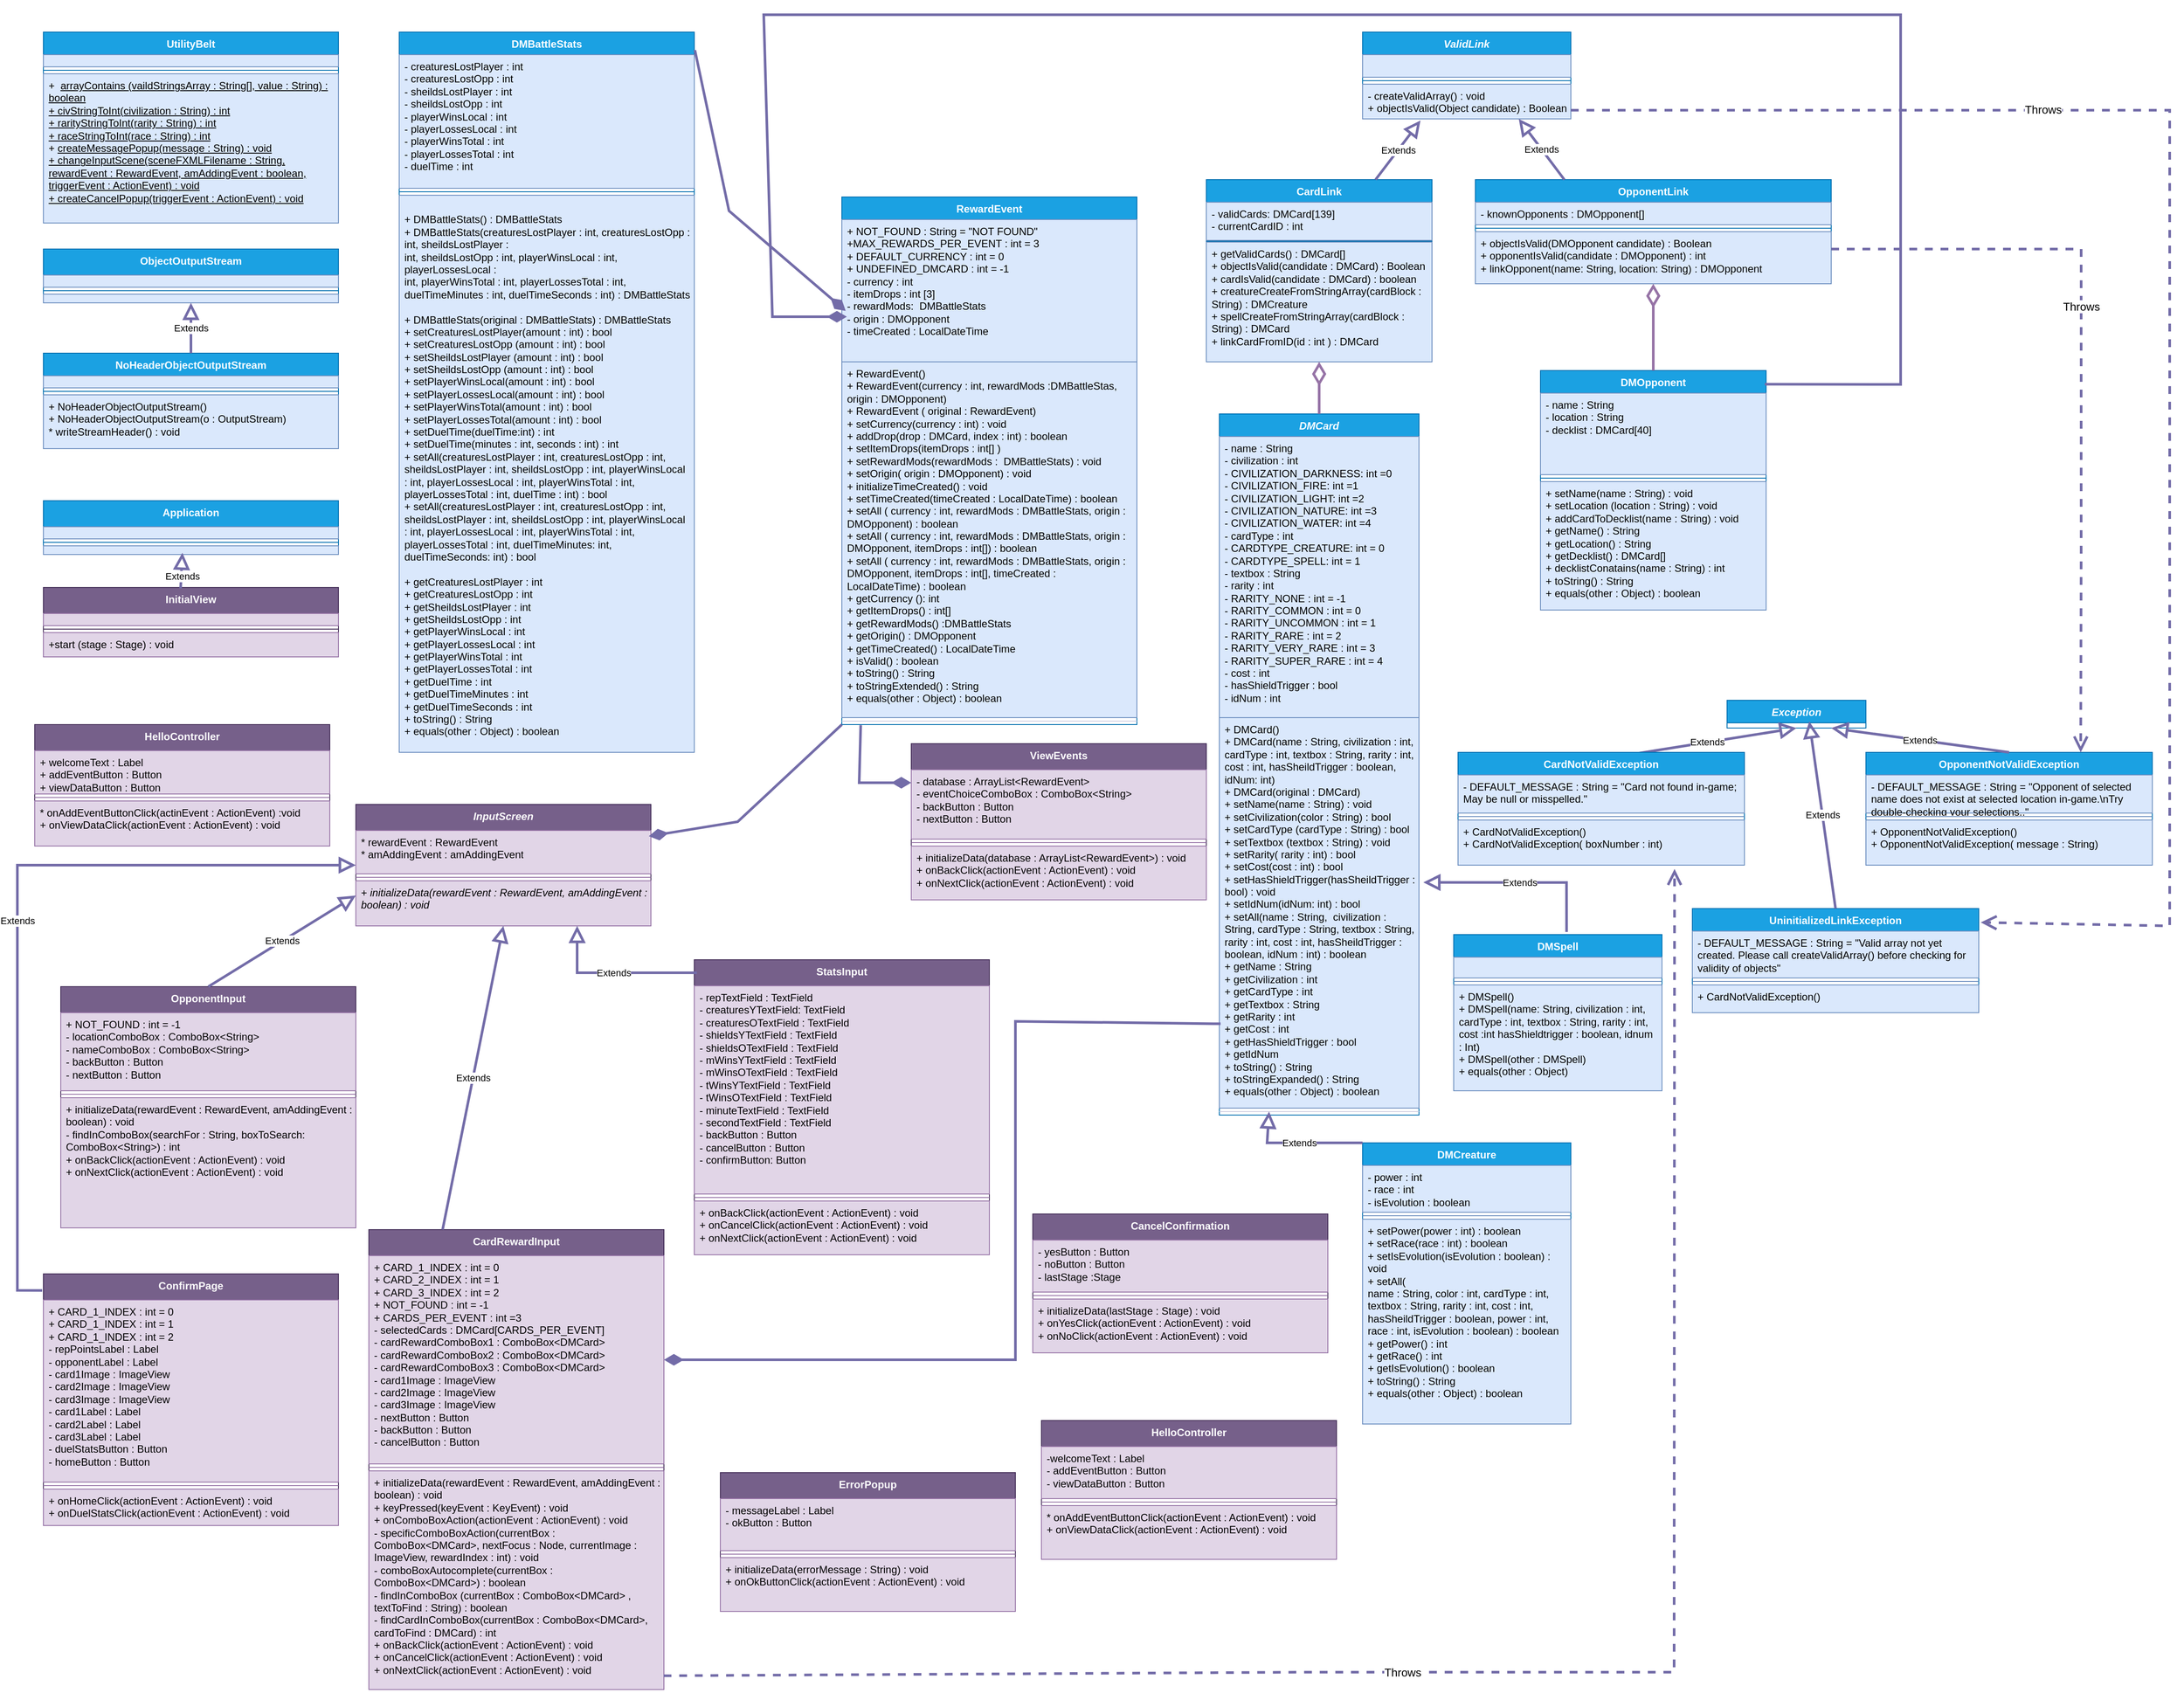 <mxfile version="25.0.3">
  <diagram id="mbnHy9lWTTjCZ4HNXAJT" name="Page-1">
    <mxGraphModel dx="5522" dy="2280" grid="1" gridSize="10" guides="1" tooltips="1" connect="1" arrows="1" fold="1" page="1" pageScale="1" pageWidth="850" pageHeight="1100" math="0" shadow="0">
      <root>
        <mxCell id="0" />
        <mxCell id="1" parent="0" />
        <mxCell id="2" value="RewardEvent" style="swimlane;fontStyle=1;align=center;verticalAlign=top;childLayout=stackLayout;horizontal=1;startSize=26;horizontalStack=0;resizeParent=1;resizeParentMax=0;resizeLast=0;collapsible=1;marginBottom=0;whiteSpace=wrap;html=1;rounded=0;labelBackgroundColor=none;fillColor=#1ba1e2;strokeColor=#006EAF;fontColor=#ffffff;" parent="1" vertex="1">
          <mxGeometry x="120" y="260" width="340" height="608" as="geometry" />
        </mxCell>
        <mxCell id="3" value="+ NOT_FOUND : String = &quot;NOT FOUND&quot;&lt;div&gt;+MAX_REWARDS_PER_EVENT : int = 3&lt;/div&gt;&lt;div&gt;+ DEFAULT_CURRENCY : int = 0&lt;/div&gt;&lt;div&gt;+ UNDEFINED_DMCARD : int = -1&lt;br&gt;&lt;div&gt;- currency : int&lt;/div&gt;&lt;div&gt;- itemDrops : int [3]&lt;/div&gt;&lt;div&gt;- rewardMods:&amp;nbsp; DMBattleStats&lt;/div&gt;&lt;div&gt;- origin : DMOpponent&lt;br&gt;&lt;/div&gt;&lt;div&gt;- timeCreated : LocalDateTime&lt;/div&gt;&lt;/div&gt;" style="text;strokeColor=#6c8ebf;fillColor=#dae8fc;align=left;verticalAlign=top;spacingLeft=4;spacingRight=4;overflow=hidden;rotatable=0;points=[[0,0.5],[1,0.5]];portConstraint=eastwest;whiteSpace=wrap;html=1;rounded=0;labelBackgroundColor=none;" parent="2" vertex="1">
          <mxGeometry y="26" width="340" height="164" as="geometry" />
        </mxCell>
        <mxCell id="4" value="&lt;div&gt;+ RewardEvent()&lt;/div&gt;&lt;div&gt;+ RewardEvent(currency : int, rewardMods :DMBattleStas, origin : DMOpponent)&lt;/div&gt;&lt;div&gt;+ RewardEvent ( original : RewardEvent)&lt;/div&gt;&lt;div&gt;+ setCurrency(currency : int) : void&lt;br&gt;&lt;/div&gt;&lt;div&gt;+ addDrop(drop : DMCard, index : int) : boolean&lt;/div&gt;&lt;div&gt;+ setItemDrops(itemDrops : int[] )&lt;/div&gt;&lt;div&gt;+ setRewardMods(rewardMods :&amp;nbsp; DMBattleStats) : void&lt;br&gt;&lt;/div&gt;&lt;div&gt;+ setOrigin( origin : DMOpponent) : void&lt;br&gt;&lt;/div&gt;&lt;div&gt;+ initializeTimeCreated() : void&lt;/div&gt;&lt;div&gt;+ setTimeCreated(timeCreated : LocalDateTime) : boolean&lt;/div&gt;&lt;div&gt;+ setAll ( currency : int, rewardMods : DMBattleStats, origin : DMOpponent) : boolean&lt;/div&gt;&lt;div&gt;+ setAll ( currency : int, rewardMods : DMBattleStats, origin : DMOpponent, itemDrops : int[])&lt;span style=&quot;background-color: initial;&quot;&gt;&amp;nbsp;&lt;/span&gt;&lt;span style=&quot;background-color: initial;&quot;&gt;: boolean&lt;/span&gt;&lt;/div&gt;&lt;div&gt;+ setAll ( currency : int, rewardMods : DMBattleStats, origin : DMOpponent, itemDrops : int[], timeCreated : LocalDateTime)&lt;span style=&quot;background-color: initial;&quot;&gt;&amp;nbsp;&lt;/span&gt;&lt;span style=&quot;background-color: initial;&quot;&gt;: boolean&lt;/span&gt;&lt;/div&gt;&lt;div&gt;+ getCurrency (): int&lt;/div&gt;&lt;div&gt;+ getItemDrops() : int[]&lt;/div&gt;&lt;div&gt;+ getRewardMods() :DMBattleStats&lt;/div&gt;+ getOrigin() : DMOpponent&lt;div&gt;+ getTimeCreated() : LocalDateTime&lt;/div&gt;&lt;div&gt;+ isValid() : boolean&lt;br&gt;&lt;div style=&quot;border-color: var(--border-color);&quot;&gt;+ toString() : String&lt;/div&gt;&lt;div style=&quot;border-color: var(--border-color);&quot;&gt;+ toStringExtended() : String&lt;/div&gt;&lt;div style=&quot;border-color: var(--border-color);&quot;&gt;+ equals(other : Object) : boolean&lt;/div&gt;&lt;/div&gt;" style="text;strokeColor=#6c8ebf;fillColor=#dae8fc;align=left;verticalAlign=top;spacingLeft=4;spacingRight=4;overflow=hidden;rotatable=0;points=[[0,0.5],[1,0.5]];portConstraint=eastwest;whiteSpace=wrap;html=1;rounded=0;labelBackgroundColor=none;" parent="2" vertex="1">
          <mxGeometry y="190" width="340" height="410" as="geometry" />
        </mxCell>
        <mxCell id="5" value="" style="line;strokeWidth=1;fillColor=none;align=left;verticalAlign=middle;spacingTop=-1;spacingLeft=3;spacingRight=3;rotatable=0;labelPosition=right;points=[];portConstraint=eastwest;rounded=0;labelBackgroundColor=none;strokeColor=#D0CEE2;fontColor=#1A1A1A;" parent="2" vertex="1">
          <mxGeometry y="600" width="340" height="8" as="geometry" />
        </mxCell>
        <mxCell id="6" value="&lt;i&gt;DMCard&lt;/i&gt;" style="swimlane;fontStyle=1;align=center;verticalAlign=top;childLayout=stackLayout;horizontal=1;startSize=26;horizontalStack=0;resizeParent=1;resizeParentMax=0;resizeLast=0;collapsible=1;marginBottom=0;whiteSpace=wrap;html=1;rounded=0;labelBackgroundColor=none;fillColor=#1ba1e2;strokeColor=#006EAF;fontColor=#ffffff;" parent="1" vertex="1">
          <mxGeometry x="555" y="510" width="230" height="808" as="geometry" />
        </mxCell>
        <mxCell id="7" value="&lt;div&gt;- name : String&lt;/div&gt;&lt;div&gt;- civilization : int&lt;br&gt;&lt;/div&gt;&lt;div&gt;&lt;/div&gt;&lt;div&gt;- CIVILIZATION_DARKNESS: int =0&lt;/div&gt;&lt;div&gt;- CIVILIZATION_FIRE: int =1&lt;/div&gt;&lt;div&gt;- CIVILIZATION_LIGHT: int =2&lt;/div&gt;&lt;div&gt;- CIVILIZATION_NATURE: int =3&lt;/div&gt;&lt;div&gt;- CIVILIZATION_WATER: int =4&lt;/div&gt;&lt;div&gt;- cardType : int&lt;/div&gt;&lt;div&gt;&lt;div style=&quot;border-color: var(--border-color);&quot;&gt;- CARDTYPE_CREATURE: int = 0&lt;br style=&quot;border-color: var(--border-color);&quot;&gt;&lt;/div&gt;&lt;div style=&quot;border-color: var(--border-color);&quot;&gt;- CARDTYPE_SPELL: int = 1&lt;/div&gt;&lt;/div&gt;&lt;div&gt;- textbox : String&lt;br&gt;&lt;/div&gt;&lt;div&gt;- rarity : int&lt;br&gt;&lt;/div&gt;&lt;div&gt;- RARITY_NONE : int = -1&lt;br&gt;&lt;/div&gt;&lt;div&gt;- RARITY_COMMON : int = 0&lt;br&gt;&lt;/div&gt;&lt;div&gt;- RARITY_UNCOMMON : int = 1&lt;br&gt;&lt;/div&gt;&lt;div&gt;- RARITY_RARE : int = 2&lt;br&gt;&lt;/div&gt;&lt;div&gt;- RARITY_VERY_RARE : int = 3&lt;br&gt;&lt;/div&gt;&lt;div&gt;- RARITY_SUPER_RARE : int = 4&lt;br&gt;&lt;/div&gt;&lt;div&gt;- cost : int&lt;/div&gt;&lt;div&gt;- hasShieldTrigger : bool&lt;br&gt;&lt;/div&gt;&lt;div&gt;- idNum : int&lt;/div&gt;&lt;div&gt;&lt;br&gt;&lt;/div&gt;" style="text;strokeColor=#6c8ebf;fillColor=#dae8fc;align=left;verticalAlign=top;spacingLeft=4;spacingRight=4;overflow=hidden;rotatable=0;points=[[0,0.5],[1,0.5]];portConstraint=eastwest;whiteSpace=wrap;html=1;rounded=0;labelBackgroundColor=none;" parent="6" vertex="1">
          <mxGeometry y="26" width="230" height="324" as="geometry" />
        </mxCell>
        <mxCell id="8" value="&lt;div&gt;+ DMCard()&lt;/div&gt;&lt;div&gt;+ DMCard(name : String, civilization : int, cardType : int, textbox : String, rarity : int, cost : int, hasSheildTrigger : boolean, idNum: int)&lt;/div&gt;&lt;div&gt;+ DMCard(original : DMCard)&lt;br&gt;&lt;/div&gt;&lt;div&gt;+ setName(name : String) : void&lt;/div&gt;&lt;div&gt;+ setCivilization(color : String) : bool&lt;br&gt;&lt;/div&gt;&lt;div&gt;+ setCardType (cardType : String) : bool&lt;br&gt;&lt;/div&gt;&lt;div&gt;+ setTextbox (textbox : String) : void&lt;br&gt;&lt;/div&gt;&lt;div&gt;+ setRarity( rarity : int) : bool&lt;br&gt;&lt;/div&gt;&lt;div&gt;+ setCost(cost : int) : bool&lt;br&gt;&lt;/div&gt;&lt;div&gt;+ setHasShieldTrigger(hasSheildTrigger : bool) : void&lt;/div&gt;&lt;div&gt;+ setIdNum(idNum: int) : bool&lt;/div&gt;&lt;div&gt;+ setAll(name : String,&amp;nbsp; civilization : String, cardType : String, textbox : String, rarity : int, cost : int, hasSheildTrigger : boolean, idNum : int) : boolean&lt;br&gt;&lt;/div&gt;&lt;div&gt;&lt;div&gt;+ getName : String&lt;/div&gt;&lt;div&gt;+ getCivilization : int&lt;br&gt;&lt;/div&gt;&lt;div&gt;+ getCardType : int&lt;/div&gt;&lt;div&gt;+ getTextbox : String&lt;br&gt;&lt;/div&gt;&lt;div&gt;+ getRarity : int&lt;/div&gt;&lt;div&gt;+ getCost : int&lt;/div&gt;&lt;div&gt;+ getHasShieldTrigger : bool&lt;br&gt;&lt;/div&gt;&lt;div&gt;+ getIdNum&lt;/div&gt;&lt;div&gt;+ toString() : String&lt;/div&gt;&lt;div&gt;+ toStringExpanded() : String&lt;/div&gt;&lt;div&gt;+ equals(other : Object) : boolean&lt;br&gt;&lt;br&gt;&lt;/div&gt;&lt;br&gt;&lt;br&gt;&lt;/div&gt;" style="text;strokeColor=#6c8ebf;fillColor=#dae8fc;align=left;verticalAlign=top;spacingLeft=4;spacingRight=4;overflow=hidden;rotatable=0;points=[[0,0.5],[1,0.5]];portConstraint=eastwest;whiteSpace=wrap;html=1;rounded=0;labelBackgroundColor=none;" parent="6" vertex="1">
          <mxGeometry y="350" width="230" height="450" as="geometry" />
        </mxCell>
        <mxCell id="9" value="" style="line;strokeWidth=1;fillColor=none;align=left;verticalAlign=middle;spacingTop=-1;spacingLeft=3;spacingRight=3;rotatable=0;labelPosition=right;points=[];portConstraint=eastwest;rounded=0;labelBackgroundColor=none;strokeColor=#D0CEE2;fontColor=#1A1A1A;" parent="6" vertex="1">
          <mxGeometry y="800" width="230" height="8" as="geometry" />
        </mxCell>
        <mxCell id="10" value="DMBattleStats" style="swimlane;fontStyle=1;align=center;verticalAlign=top;childLayout=stackLayout;horizontal=1;startSize=26;horizontalStack=0;resizeParent=1;resizeParentMax=0;resizeLast=0;collapsible=1;marginBottom=0;whiteSpace=wrap;html=1;strokeColor=#006EAF;fontColor=#ffffff;fillColor=#1ba1e2;" parent="1" vertex="1">
          <mxGeometry x="-390" y="70" width="340" height="830" as="geometry" />
        </mxCell>
        <mxCell id="11" value="&lt;div&gt;- creaturesLostPlayer : int&lt;/div&gt;&lt;div&gt;- creaturesLostOpp : int&lt;/div&gt;&lt;div&gt;- sheildsLostPlayer : int&lt;/div&gt;&lt;div&gt;- sheildsLostOpp : int&lt;/div&gt;&lt;div&gt;- playerWinsLocal : int&lt;/div&gt;&lt;div&gt;- playerLossesLocal : int&lt;/div&gt;&lt;div&gt;&lt;div&gt;- playerWinsTotal : int&lt;/div&gt;- playerLossesTotal : int&lt;/div&gt;&lt;div&gt;- duelTime : int&lt;br&gt;&lt;/div&gt;" style="text;strokeColor=#6c8ebf;fillColor=#dae8fc;align=left;verticalAlign=top;spacingLeft=4;spacingRight=4;overflow=hidden;rotatable=0;points=[[0,0.5],[1,0.5]];portConstraint=eastwest;whiteSpace=wrap;html=1;" parent="10" vertex="1">
          <mxGeometry y="26" width="340" height="154" as="geometry" />
        </mxCell>
        <mxCell id="12" value="" style="line;strokeWidth=1;fillColor=none;align=left;verticalAlign=middle;spacingTop=-1;spacingLeft=3;spacingRight=3;rotatable=0;labelPosition=right;points=[];portConstraint=eastwest;strokeColor=inherit;fontColor=#1A1A1A;" parent="10" vertex="1">
          <mxGeometry y="180" width="340" height="8" as="geometry" />
        </mxCell>
        <mxCell id="13" value="&lt;br&gt;&lt;div&gt;+ DMBattleStats() : DMBattleStats&lt;/div&gt;&lt;div&gt;+ DMBattleStats(creaturesLostPlayer : int, creaturesLostOpp : int, sheildsLostPlayer : &lt;br&gt;int, sheildsLostOpp : int, playerWinsLocal : int, playerLossesLocal : &lt;br&gt;int, playerWinsTotal : int, playerLossesTotal : int, duelTimeMinutes : int, duelTimeSeconds : int) : DMBattleStats&lt;/div&gt;&lt;div&gt;&lt;br&gt;&lt;/div&gt;&lt;div&gt;+ DMBattleStats(original : DMBattleStats) : DMBattleStats&lt;br&gt;&lt;/div&gt;&lt;div&gt;+ setCreaturesLostPlayer(amount : int) : bool&lt;/div&gt;&lt;div&gt;+ setCreaturesLostOpp (amount : int) : bool&lt;br&gt;&lt;/div&gt;&lt;div&gt;+ setSheildsLostPlayer (amount : int) : bool&lt;br&gt;&lt;/div&gt;&lt;div&gt;+ setSheildsLostOpp (amount : int) : bool&lt;br&gt;&lt;/div&gt;&lt;div&gt;+ setPlayerWinsLocal(amount : int) : bool&lt;br&gt;&lt;/div&gt;&lt;div&gt;+ setPlayerLossesLocal(amount : int) : bool&lt;br&gt;&lt;/div&gt;&lt;div&gt;&lt;div&gt;+ setPlayerWinsTotal(amount : int) : bool&lt;br&gt;&lt;/div&gt;+ setPlayerLossesTotal(amount : int) : bool&lt;br&gt;&lt;/div&gt;&lt;div&gt;+ setDuelTime(duelTime:int) : int&lt;br&gt;&lt;/div&gt;&lt;div&gt;+&amp;nbsp;&lt;span style=&quot;background-color: initial;&quot;&gt;setDuelTime(minutes : int, seconds : int) : int&lt;/span&gt;&lt;/div&gt;&lt;div&gt;+ setAll(creaturesLostPlayer : int, creaturesLostOpp : int, sheildsLostPlayer : int, sheildsLostOpp : int, playerWinsLocal : int, playerLossesLocal : int, playerWinsTotal : int, playerLossesTotal : int, duelTime : int) : bool&lt;/div&gt;&lt;div&gt;+ setAll(creaturesLostPlayer : int, creaturesLostOpp : int, sheildsLostPlayer : int, sheildsLostOpp : int, playerWinsLocal : int, playerLossesLocal : int, playerWinsTotal : int, playerLossesTotal : int, duelTimeMinutes: int, duelTimeSeconds: int) : bool&lt;/div&gt;&lt;div&gt;&lt;br&gt;&lt;/div&gt;&lt;div&gt;&lt;div&gt;+ getCreaturesLostPlayer : int&lt;/div&gt;&lt;div&gt;+ getCreaturesLostOpp : int&lt;/div&gt;&lt;div&gt;+ getSheildsLostPlayer : int&lt;/div&gt;&lt;div&gt;+ getSheildsLostOpp : int&lt;/div&gt;&lt;div&gt;+ getPlayerWinsLocal : int&lt;/div&gt;&lt;div&gt;+ getPlayerLossesLocal : int&lt;/div&gt;&lt;div&gt;&lt;div&gt;+ getPlayerWinsTotal : int&lt;/div&gt;+ getPlayerLossesTotal : int&lt;/div&gt;&lt;div&gt;+ getDuelTime : int&lt;br&gt;&lt;/div&gt;&lt;/div&gt;&lt;div&gt;+ getDuelTimeMinutes : int&lt;/div&gt;&lt;div&gt;+ getDuelTimeSeconds : int&lt;/div&gt;&lt;div&gt;&lt;div style=&quot;border-color: var(--border-color);&quot;&gt;+ toString() : String&lt;/div&gt;&lt;div style=&quot;border-color: var(--border-color);&quot;&gt;+ equals(other : Object) : boolean&lt;/div&gt;&lt;/div&gt;" style="text;strokeColor=#6c8ebf;fillColor=#dae8fc;align=left;verticalAlign=top;spacingLeft=4;spacingRight=4;overflow=hidden;rotatable=0;points=[[0,0.5],[1,0.5]];portConstraint=eastwest;whiteSpace=wrap;html=1;" parent="10" vertex="1">
          <mxGeometry y="188" width="340" height="642" as="geometry" />
        </mxCell>
        <mxCell id="14" value="DMOpponent" style="swimlane;fontStyle=1;align=center;verticalAlign=top;childLayout=stackLayout;horizontal=1;startSize=26;horizontalStack=0;resizeParent=1;resizeParentMax=0;resizeLast=0;collapsible=1;marginBottom=0;whiteSpace=wrap;html=1;strokeColor=#006EAF;fontColor=#ffffff;fillColor=#1ba1e2;" parent="1" vertex="1">
          <mxGeometry x="925" y="460" width="260" height="276" as="geometry" />
        </mxCell>
        <mxCell id="15" value="&lt;div&gt;- name : String&lt;/div&gt;&lt;div&gt;- location : String&lt;/div&gt;&lt;div&gt;- decklist : DMCard[40]&lt;br&gt;&lt;/div&gt;" style="text;strokeColor=#6c8ebf;fillColor=#dae8fc;align=left;verticalAlign=top;spacingLeft=4;spacingRight=4;overflow=hidden;rotatable=0;points=[[0,0.5],[1,0.5]];portConstraint=eastwest;whiteSpace=wrap;html=1;" parent="14" vertex="1">
          <mxGeometry y="26" width="260" height="94" as="geometry" />
        </mxCell>
        <mxCell id="16" value="" style="line;strokeWidth=1;fillColor=none;align=left;verticalAlign=middle;spacingTop=-1;spacingLeft=3;spacingRight=3;rotatable=0;labelPosition=right;points=[];portConstraint=eastwest;strokeColor=inherit;fontColor=#1A1A1A;" parent="14" vertex="1">
          <mxGeometry y="120" width="260" height="8" as="geometry" />
        </mxCell>
        <mxCell id="17" value="&lt;div&gt;+ setName(name : String) : void&lt;/div&gt;&lt;div&gt;+ setLocation (location : String) : void&lt;/div&gt;&lt;div&gt;+ addCardToDecklist(name : String) : void&lt;br&gt;&lt;/div&gt;&lt;div&gt;+ getName() : String&lt;/div&gt;&lt;div&gt;+ getLocation() : String&lt;/div&gt;&lt;div&gt;+ getDecklist() : DMCard[]&lt;/div&gt;&lt;div&gt;+ decklistConatains(name : String) : int&lt;br&gt;&lt;/div&gt;&lt;div&gt;&lt;div style=&quot;border-color: var(--border-color);&quot;&gt;+ toString() : String&lt;/div&gt;&lt;div style=&quot;border-color: var(--border-color);&quot;&gt;+ equals(other : Object) : boolean&lt;/div&gt;&lt;/div&gt;" style="text;strokeColor=#6c8ebf;fillColor=#dae8fc;align=left;verticalAlign=top;spacingLeft=4;spacingRight=4;overflow=hidden;rotatable=0;points=[[0,0.5],[1,0.5]];portConstraint=eastwest;whiteSpace=wrap;html=1;" parent="14" vertex="1">
          <mxGeometry y="128" width="260" height="148" as="geometry" />
        </mxCell>
        <mxCell id="18" value="" style="endArrow=diamondThin;endFill=1;endSize=14;html=1;rounded=0;strokeColor=#736CA8;fontColor=#1A1A1A;entryX=0.013;entryY=0.642;entryDx=0;entryDy=0;strokeWidth=3;exitX=1.002;exitY=0.025;exitDx=0;exitDy=0;exitPerimeter=0;entryPerimeter=0;" parent="1" source="10" target="3" edge="1">
          <mxGeometry width="160" relative="1" as="geometry">
            <mxPoint x="160" y="634" as="sourcePoint" />
            <mxPoint x="170" y="260" as="targetPoint" />
            <Array as="points">
              <mxPoint x="-10" y="276" />
            </Array>
          </mxGeometry>
        </mxCell>
        <mxCell id="19" value="" style="shape=waypoint;sketch=0;fillStyle=solid;size=6;pointerEvents=1;points=[];fillColor=none;resizable=0;rotatable=0;perimeter=centerPerimeter;snapToPoint=1;strokeColor=none;fontColor=#1A1A1A;" parent="1" vertex="1">
          <mxGeometry x="1065" y="590" width="20" height="20" as="geometry" />
        </mxCell>
        <mxCell id="24" value="DMCreature" style="swimlane;fontStyle=1;align=center;verticalAlign=top;childLayout=stackLayout;horizontal=1;startSize=26;horizontalStack=0;resizeParent=1;resizeParentMax=0;resizeLast=0;collapsible=1;marginBottom=0;whiteSpace=wrap;html=1;fillColor=#1ba1e2;strokeColor=#006EAF;fontColor=#ffffff;" parent="1" vertex="1">
          <mxGeometry x="720" y="1350" width="240" height="324" as="geometry" />
        </mxCell>
        <mxCell id="25" value="&lt;div&gt;- power : int&lt;/div&gt;&lt;div&gt;- race : int&lt;br&gt;&lt;/div&gt;&lt;div&gt;- isEvolution : boolean&lt;br&gt;&lt;/div&gt;" style="text;strokeColor=#6c8ebf;fillColor=#dae8fc;align=left;verticalAlign=top;spacingLeft=4;spacingRight=4;overflow=hidden;rotatable=0;points=[[0,0.5],[1,0.5]];portConstraint=eastwest;whiteSpace=wrap;html=1;" parent="24" vertex="1">
          <mxGeometry y="26" width="240" height="54" as="geometry" />
        </mxCell>
        <mxCell id="26" value="" style="line;strokeWidth=1;fillColor=#dae8fc;align=left;verticalAlign=middle;spacingTop=-1;spacingLeft=3;spacingRight=3;rotatable=0;labelPosition=right;points=[];portConstraint=eastwest;strokeColor=#6c8ebf;" parent="24" vertex="1">
          <mxGeometry y="80" width="240" height="8" as="geometry" />
        </mxCell>
        <mxCell id="27" value="&lt;div style=&quot;border-color: var(--border-color);&quot;&gt;+ setPower(power : int) : boolean&lt;/div&gt;&lt;div style=&quot;border-color: var(--border-color);&quot;&gt;+ setRace(race : int) : boolean&lt;/div&gt;&lt;div style=&quot;border-color: var(--border-color);&quot;&gt;+ setIsEvolution(isEvolution : boolean) : void&lt;/div&gt;&lt;div style=&quot;border-color: var(--border-color);&quot;&gt;+ setAll(&lt;/div&gt;name : String, color : int, cardType : int, textbox : String, rarity : int, cost : int, hasSheildTrigger : boolean, power : int, race : int, isEvolution : boolean&lt;span style=&quot;background-color: initial;&quot;&gt;) : boolean&lt;/span&gt;&lt;br&gt;&lt;div style=&quot;border-color: var(--border-color);&quot;&gt;+ getPower() : int&lt;/div&gt;&lt;div style=&quot;border-color: var(--border-color);&quot;&gt;+ getRace() : int&lt;/div&gt;&lt;div style=&quot;border-color: var(--border-color);&quot;&gt;+ getIsEvolution() : boolean&lt;/div&gt;&lt;div style=&quot;border-color: var(--border-color);&quot;&gt;+ toString() : String&lt;/div&gt;&lt;div style=&quot;border-color: var(--border-color);&quot;&gt;+ equals(other : Object) : boolean&lt;/div&gt;" style="text;strokeColor=#6c8ebf;fillColor=#dae8fc;align=left;verticalAlign=top;spacingLeft=4;spacingRight=4;overflow=hidden;rotatable=0;points=[[0,0.5],[1,0.5]];portConstraint=eastwest;whiteSpace=wrap;html=1;" parent="24" vertex="1">
          <mxGeometry y="88" width="240" height="236" as="geometry" />
        </mxCell>
        <mxCell id="28" value="Extends" style="endArrow=block;endSize=12;endFill=0;html=1;rounded=0;exitX=0;exitY=0;exitDx=0;exitDy=0;fillColor=#e1d5e7;strokeColor=#736CA8;strokeWidth=3;entryX=0.249;entryY=0.5;entryDx=0;entryDy=0;entryPerimeter=0;" parent="1" source="24" target="9" edge="1">
          <mxGeometry width="160" relative="1" as="geometry">
            <mxPoint x="460" y="746" as="sourcePoint" />
            <mxPoint x="470" y="1440" as="targetPoint" />
            <Array as="points">
              <mxPoint x="610" y="1350" />
            </Array>
          </mxGeometry>
        </mxCell>
        <mxCell id="29" value="CardLink" style="swimlane;fontStyle=1;align=center;verticalAlign=top;childLayout=stackLayout;horizontal=1;startSize=26;horizontalStack=0;resizeParent=1;resizeParentMax=0;resizeLast=0;collapsible=1;marginBottom=0;whiteSpace=wrap;html=1;fillColor=#1ba1e2;fontColor=#ffffff;strokeColor=#006EAF;" parent="1" vertex="1">
          <mxGeometry x="540" y="240" width="260" height="210" as="geometry" />
        </mxCell>
        <mxCell id="30" value="&lt;div&gt;- validCards: DMCard[139]&lt;/div&gt;&lt;div&gt;- currentCardID : int&lt;/div&gt;" style="text;strokeColor=#6c8ebf;fillColor=#dae8fc;align=left;verticalAlign=top;spacingLeft=4;spacingRight=4;overflow=hidden;rotatable=0;points=[[0,0.5],[1,0.5]];portConstraint=eastwest;whiteSpace=wrap;html=1;" parent="29" vertex="1">
          <mxGeometry y="26" width="260" height="44" as="geometry" />
        </mxCell>
        <mxCell id="31" value="" style="line;strokeWidth=1;fillColor=none;align=left;verticalAlign=middle;spacingTop=-1;spacingLeft=3;spacingRight=3;rotatable=0;labelPosition=right;points=[];portConstraint=eastwest;strokeColor=inherit;" parent="29" vertex="1">
          <mxGeometry y="70" width="260" height="2" as="geometry" />
        </mxCell>
        <mxCell id="32" value="&lt;div&gt;&lt;span style=&quot;background-color: initial;&quot;&gt;+ getValidCards() : DMCard[]&lt;/span&gt;&lt;/div&gt;&lt;div&gt;&lt;span style=&quot;background-color: initial;&quot;&gt;+ objectIsValid(candidate : DMCard) : Boolean&lt;/span&gt;&lt;br&gt;&lt;/div&gt;&lt;div&gt;&lt;span style=&quot;background-color: initial;&quot;&gt;+ cardIsValid(candidate : DMCard) : boolean&lt;/span&gt;&lt;/div&gt;&lt;div&gt;&lt;span style=&quot;background-color: initial;&quot;&gt;+ creatureCreateFromStringArray(cardBlock : String) : DMCreature&lt;/span&gt;&lt;/div&gt;&lt;div&gt;&lt;span style=&quot;background-color: initial;&quot;&gt;+ spellCreateFromStringArray(cardBlock : String) : DMCard&lt;/span&gt;&lt;/div&gt;&lt;div&gt;&lt;span style=&quot;background-color: initial;&quot;&gt;+ linkCardFromID(id : int ) : DMCard&lt;/span&gt;&lt;/div&gt;&lt;div&gt;&lt;span style=&quot;background-color: initial;&quot;&gt;&lt;br&gt;&lt;/span&gt;&lt;/div&gt;" style="text;strokeColor=#6c8ebf;fillColor=#dae8fc;align=left;verticalAlign=top;spacingLeft=4;spacingRight=4;overflow=hidden;rotatable=0;points=[[0,0.5],[1,0.5]];portConstraint=eastwest;whiteSpace=wrap;html=1;" parent="29" vertex="1">
          <mxGeometry y="72" width="260" height="138" as="geometry" />
        </mxCell>
        <mxCell id="34" value="OpponentLink" style="swimlane;fontStyle=1;align=center;verticalAlign=top;childLayout=stackLayout;horizontal=1;startSize=26;horizontalStack=0;resizeParent=1;resizeParentMax=0;resizeLast=0;collapsible=1;marginBottom=0;whiteSpace=wrap;html=1;fillColor=#1ba1e2;fontColor=#ffffff;strokeColor=#006EAF;" parent="1" vertex="1">
          <mxGeometry x="850" y="240" width="410" height="120" as="geometry" />
        </mxCell>
        <mxCell id="35" value="- knownOpponents : DMOpponent[]" style="text;strokeColor=#6c8ebf;fillColor=#dae8fc;align=left;verticalAlign=top;spacingLeft=4;spacingRight=4;overflow=hidden;rotatable=0;points=[[0,0.5],[1,0.5]];portConstraint=eastwest;whiteSpace=wrap;html=1;" parent="34" vertex="1">
          <mxGeometry y="26" width="410" height="26" as="geometry" />
        </mxCell>
        <mxCell id="36" value="" style="line;strokeWidth=1;fillColor=none;align=left;verticalAlign=middle;spacingTop=-1;spacingLeft=3;spacingRight=3;rotatable=0;labelPosition=right;points=[];portConstraint=eastwest;strokeColor=inherit;" parent="34" vertex="1">
          <mxGeometry y="52" width="410" height="8" as="geometry" />
        </mxCell>
        <mxCell id="37" value="+ objectIsValid(DMOpponent candidate) : Boolean&lt;br&gt;+ opponentIsValid(candidate : DMOpponent) : int&lt;br&gt;&lt;div&gt;+ linkOpponent(name: String, location: String) : DMOpponent&lt;/div&gt;" style="text;strokeColor=#6c8ebf;fillColor=#dae8fc;align=left;verticalAlign=top;spacingLeft=4;spacingRight=4;overflow=hidden;rotatable=0;points=[[0,0.5],[1,0.5]];portConstraint=eastwest;whiteSpace=wrap;html=1;" parent="34" vertex="1">
          <mxGeometry y="60" width="410" height="60" as="geometry" />
        </mxCell>
        <mxCell id="43" value="" style="endArrow=diamondThin;endFill=0;endSize=19;html=1;exitX=0.5;exitY=0;exitDx=0;exitDy=0;strokeWidth=3;fillColor=#e1d5e7;strokeColor=#9673a6;entryX=0.5;entryY=1;entryDx=0;entryDy=0;" parent="1" source="6" target="29" edge="1">
          <mxGeometry width="160" relative="1" as="geometry">
            <mxPoint x="680" y="500" as="sourcePoint" />
            <mxPoint x="660" y="370" as="targetPoint" />
          </mxGeometry>
        </mxCell>
        <mxCell id="44" value="" style="endArrow=diamondThin;endFill=0;endSize=19;html=1;exitX=0.5;exitY=0;exitDx=0;exitDy=0;strokeWidth=3;fillColor=#e1d5e7;strokeColor=#9673a6;" parent="1" source="14" target="37" edge="1">
          <mxGeometry width="160" relative="1" as="geometry">
            <mxPoint x="710" y="670" as="sourcePoint" />
            <mxPoint x="710" y="590" as="targetPoint" />
          </mxGeometry>
        </mxCell>
        <mxCell id="46" value="Exception" style="swimlane;fontStyle=3;align=center;verticalAlign=top;childLayout=stackLayout;horizontal=1;startSize=26;horizontalStack=0;resizeParent=1;resizeParentMax=0;resizeLast=0;collapsible=1;marginBottom=0;fillColor=#1ba1e2;fontColor=#ffffff;strokeColor=#006EAF;" parent="1" vertex="1">
          <mxGeometry x="1140" y="840" width="160" height="32" as="geometry" />
        </mxCell>
        <mxCell id="50" value="Extends" style="endArrow=block;endSize=12;endFill=0;html=1;rounded=0;entryX=0.5;entryY=1;entryDx=0;entryDy=0;fillColor=#e1d5e7;strokeColor=#736CA8;strokeWidth=3;exitX=0.556;exitY=0.038;exitDx=0;exitDy=0;exitPerimeter=0;" parent="1" source="62" target="46" edge="1">
          <mxGeometry width="160" relative="1" as="geometry">
            <mxPoint x="1085" y="902.0" as="sourcePoint" />
            <mxPoint x="1016.68" y="826.352" as="targetPoint" />
          </mxGeometry>
        </mxCell>
        <mxCell id="52" value="" style="endArrow=diamondThin;endFill=1;endSize=14;html=1;rounded=0;strokeColor=#736CA8;fontColor=#1A1A1A;strokeWidth=3;exitX=0.994;exitY=0.057;exitDx=0;exitDy=0;exitPerimeter=0;entryX=0.017;entryY=0.683;entryDx=0;entryDy=0;entryPerimeter=0;" parent="1" source="14" edge="1" target="3">
          <mxGeometry width="160" relative="1" as="geometry">
            <mxPoint x="131.02" y="286.08" as="sourcePoint" />
            <mxPoint x="50" y="420" as="targetPoint" />
            <Array as="points">
              <mxPoint x="1340" y="476" />
              <mxPoint x="1340" y="50" />
              <mxPoint x="30" y="50" />
              <mxPoint x="40" y="398" />
            </Array>
          </mxGeometry>
        </mxCell>
        <mxCell id="53" value="" style="endArrow=diamondThin;endFill=1;endSize=14;html=1;rounded=0;strokeColor=#736CA8;fontColor=#1A1A1A;strokeWidth=3;entryX=1;entryY=0.5;entryDx=0;entryDy=0;exitX=0.006;exitY=0.784;exitDx=0;exitDy=0;exitPerimeter=0;" parent="1" source="8" target="k3J0nuSTvhKvg_Sit9Xb-125" edge="1">
          <mxGeometry width="160" relative="1" as="geometry">
            <mxPoint x="-92.01" y="1962.928" as="sourcePoint" />
            <mxPoint x="-40" y="1580" as="targetPoint" />
            <Array as="points">
              <mxPoint x="320" y="1210" />
              <mxPoint x="320" y="1600" />
            </Array>
          </mxGeometry>
        </mxCell>
        <mxCell id="55" value="ValidLink" style="swimlane;fontStyle=3;align=center;verticalAlign=top;childLayout=stackLayout;horizontal=1;startSize=26;horizontalStack=0;resizeParent=1;resizeParentMax=0;resizeLast=0;collapsible=1;marginBottom=0;fillColor=#1ba1e2;fontColor=#ffffff;strokeColor=#006EAF;" parent="1" vertex="1">
          <mxGeometry x="720" y="70" width="240" height="100" as="geometry" />
        </mxCell>
        <mxCell id="56" value="" style="text;strokeColor=#6c8ebf;fillColor=#dae8fc;align=left;verticalAlign=top;spacingLeft=4;spacingRight=4;overflow=hidden;rotatable=0;points=[[0,0.5],[1,0.5]];portConstraint=eastwest;" parent="55" vertex="1">
          <mxGeometry y="26" width="240" height="26" as="geometry" />
        </mxCell>
        <mxCell id="57" value="" style="line;strokeWidth=1;fillColor=none;align=left;verticalAlign=middle;spacingTop=-1;spacingLeft=3;spacingRight=3;rotatable=0;labelPosition=right;points=[];portConstraint=eastwest;strokeColor=inherit;" parent="55" vertex="1">
          <mxGeometry y="52" width="240" height="8" as="geometry" />
        </mxCell>
        <mxCell id="58" value="- createValidArray() : void&#xa;+ objectIsValid(Object candidate) : Boolean" style="text;strokeColor=#6c8ebf;fillColor=#dae8fc;align=left;verticalAlign=top;spacingLeft=4;spacingRight=4;overflow=hidden;rotatable=0;points=[[0,0.5],[1,0.5]];portConstraint=eastwest;" parent="55" vertex="1">
          <mxGeometry y="60" width="240" height="40" as="geometry" />
        </mxCell>
        <mxCell id="60" value="Extends" style="endArrow=block;endSize=12;endFill=0;html=1;rounded=0;entryX=0.278;entryY=1.048;entryDx=0;entryDy=0;entryPerimeter=0;exitX=0.75;exitY=0;exitDx=0;exitDy=0;fillColor=#e1d5e7;strokeColor=#736CA8;strokeWidth=3;" parent="1" source="29" target="58" edge="1">
          <mxGeometry width="160" relative="1" as="geometry">
            <mxPoint x="720.92" y="221.0" as="sourcePoint" />
            <mxPoint x="720.0" y="140" as="targetPoint" />
          </mxGeometry>
        </mxCell>
        <mxCell id="61" value="Extends" style="endArrow=block;endSize=12;endFill=0;html=1;rounded=0;entryX=0.75;entryY=1;entryDx=0;entryDy=0;exitX=0.25;exitY=0;exitDx=0;exitDy=0;fillColor=#e1d5e7;strokeColor=#736CA8;strokeWidth=3;" parent="1" source="34" target="55" edge="1">
          <mxGeometry width="160" relative="1" as="geometry">
            <mxPoint x="960.92" y="221.0" as="sourcePoint" />
            <mxPoint x="960" y="140" as="targetPoint" />
          </mxGeometry>
        </mxCell>
        <mxCell id="62" value="CardNotValidException" style="swimlane;fontStyle=1;align=center;verticalAlign=top;childLayout=stackLayout;horizontal=1;startSize=26;horizontalStack=0;resizeParent=1;resizeParentMax=0;resizeLast=0;collapsible=1;marginBottom=0;whiteSpace=wrap;html=1;fillColor=#1ba1e2;fontColor=#ffffff;strokeColor=#006EAF;" parent="1" vertex="1">
          <mxGeometry x="830" y="900" width="330" height="130" as="geometry" />
        </mxCell>
        <mxCell id="63" value="- DEFAULT_MESSAGE : String = &quot;Card not found in-game; May be null or misspelled&lt;span style=&quot;background-color: initial;&quot;&gt;.&quot;&lt;/span&gt;" style="text;strokeColor=#6c8ebf;fillColor=#dae8fc;align=left;verticalAlign=top;spacingLeft=4;spacingRight=4;overflow=hidden;rotatable=0;points=[[0,0.5],[1,0.5]];portConstraint=eastwest;whiteSpace=wrap;html=1;" parent="62" vertex="1">
          <mxGeometry y="26" width="330" height="44" as="geometry" />
        </mxCell>
        <mxCell id="64" value="" style="line;strokeWidth=1;fillColor=#dae8fc;align=left;verticalAlign=middle;spacingTop=-1;spacingLeft=3;spacingRight=3;rotatable=0;labelPosition=right;points=[];portConstraint=eastwest;strokeColor=#6c8ebf;" parent="62" vertex="1">
          <mxGeometry y="70" width="330" height="8" as="geometry" />
        </mxCell>
        <mxCell id="65" value="+ CardNotValidException()&lt;br&gt;+ CardNotValidException( boxNumber : int)" style="text;strokeColor=#6c8ebf;fillColor=#dae8fc;align=left;verticalAlign=top;spacingLeft=4;spacingRight=4;overflow=hidden;rotatable=0;points=[[0,0.5],[1,0.5]];portConstraint=eastwest;whiteSpace=wrap;html=1;" parent="62" vertex="1">
          <mxGeometry y="78" width="330" height="52" as="geometry" />
        </mxCell>
        <mxCell id="66" value="OpponentNotValidException" style="swimlane;fontStyle=1;align=center;verticalAlign=top;childLayout=stackLayout;horizontal=1;startSize=26;horizontalStack=0;resizeParent=1;resizeParentMax=0;resizeLast=0;collapsible=1;marginBottom=0;whiteSpace=wrap;html=1;fillColor=#1ba1e2;fontColor=#ffffff;strokeColor=#006EAF;" parent="1" vertex="1">
          <mxGeometry x="1300" y="900" width="330" height="130" as="geometry" />
        </mxCell>
        <mxCell id="67" value="- DEFAULT_MESSAGE : String = &quot;Opponent of selected name does not exist at selected location in-game.\nTry double-checking your selections..&quot;" style="text;strokeColor=#6c8ebf;fillColor=#dae8fc;align=left;verticalAlign=top;spacingLeft=4;spacingRight=4;overflow=hidden;rotatable=0;points=[[0,0.5],[1,0.5]];portConstraint=eastwest;whiteSpace=wrap;html=1;" parent="66" vertex="1">
          <mxGeometry y="26" width="330" height="44" as="geometry" />
        </mxCell>
        <mxCell id="68" value="" style="line;strokeWidth=1;fillColor=#dae8fc;align=left;verticalAlign=middle;spacingTop=-1;spacingLeft=3;spacingRight=3;rotatable=0;labelPosition=right;points=[];portConstraint=eastwest;strokeColor=#6c8ebf;" parent="66" vertex="1">
          <mxGeometry y="70" width="330" height="8" as="geometry" />
        </mxCell>
        <mxCell id="69" value="+ OpponentNotValidException()&lt;br&gt;+ OpponentNotValidException( message : String)" style="text;strokeColor=#6c8ebf;fillColor=#dae8fc;align=left;verticalAlign=top;spacingLeft=4;spacingRight=4;overflow=hidden;rotatable=0;points=[[0,0.5],[1,0.5]];portConstraint=eastwest;whiteSpace=wrap;html=1;" parent="66" vertex="1">
          <mxGeometry y="78" width="330" height="52" as="geometry" />
        </mxCell>
        <mxCell id="71" value="Extends" style="endArrow=block;endSize=12;endFill=0;html=1;rounded=0;entryX=0.75;entryY=1;entryDx=0;entryDy=0;fillColor=#e1d5e7;strokeColor=#736CA8;strokeWidth=3;exitX=0.5;exitY=0;exitDx=0;exitDy=0;" parent="1" source="66" target="46" edge="1">
          <mxGeometry width="160" relative="1" as="geometry">
            <mxPoint x="1113.48" y="914.94" as="sourcePoint" />
            <mxPoint x="1230" y="882" as="targetPoint" />
          </mxGeometry>
        </mxCell>
        <mxCell id="72" value="Throws" style="endArrow=open;endSize=12;dashed=1;html=1;strokeWidth=3;entryX=0.75;entryY=0;entryDx=0;entryDy=0;strokeColor=#736ca8;rounded=0;fontSize=13;" parent="1" target="66" edge="1">
          <mxGeometry x="-0.185" width="160" relative="1" as="geometry">
            <mxPoint x="1260" y="320" as="sourcePoint" />
            <mxPoint x="1396.32" y="893.97" as="targetPoint" />
            <Array as="points">
              <mxPoint x="1548" y="320" />
              <mxPoint x="1548" y="670" />
            </Array>
            <mxPoint as="offset" />
          </mxGeometry>
        </mxCell>
        <mxCell id="k3J0nuSTvhKvg_Sit9Xb-72" value="UninitializedLinkException" style="swimlane;fontStyle=1;align=center;verticalAlign=top;childLayout=stackLayout;horizontal=1;startSize=26;horizontalStack=0;resizeParent=1;resizeParentMax=0;resizeLast=0;collapsible=1;marginBottom=0;whiteSpace=wrap;html=1;fillColor=#1ba1e2;fontColor=#ffffff;strokeColor=#006EAF;" vertex="1" parent="1">
          <mxGeometry x="1100" y="1080" width="330" height="120" as="geometry" />
        </mxCell>
        <mxCell id="k3J0nuSTvhKvg_Sit9Xb-73" value="- DEFAULT_MESSAGE : String = &quot;Valid array not yet created. Please call createValidArray() before checking for validity of objects&quot;" style="text;strokeColor=#6c8ebf;fillColor=#dae8fc;align=left;verticalAlign=top;spacingLeft=4;spacingRight=4;overflow=hidden;rotatable=0;points=[[0,0.5],[1,0.5]];portConstraint=eastwest;whiteSpace=wrap;html=1;" vertex="1" parent="k3J0nuSTvhKvg_Sit9Xb-72">
          <mxGeometry y="26" width="330" height="54" as="geometry" />
        </mxCell>
        <mxCell id="k3J0nuSTvhKvg_Sit9Xb-74" value="" style="line;strokeWidth=1;fillColor=#dae8fc;align=left;verticalAlign=middle;spacingTop=-1;spacingLeft=3;spacingRight=3;rotatable=0;labelPosition=right;points=[];portConstraint=eastwest;strokeColor=#6c8ebf;" vertex="1" parent="k3J0nuSTvhKvg_Sit9Xb-72">
          <mxGeometry y="80" width="330" height="8" as="geometry" />
        </mxCell>
        <mxCell id="k3J0nuSTvhKvg_Sit9Xb-75" value="+ CardNotValidException()" style="text;strokeColor=#6c8ebf;fillColor=#dae8fc;align=left;verticalAlign=top;spacingLeft=4;spacingRight=4;overflow=hidden;rotatable=0;points=[[0,0.5],[1,0.5]];portConstraint=eastwest;whiteSpace=wrap;html=1;" vertex="1" parent="k3J0nuSTvhKvg_Sit9Xb-72">
          <mxGeometry y="88" width="330" height="32" as="geometry" />
        </mxCell>
        <mxCell id="k3J0nuSTvhKvg_Sit9Xb-76" value="Extends" style="endArrow=block;endSize=12;endFill=0;html=1;rounded=0;entryX=0.592;entryY=0.763;entryDx=0;entryDy=0;fillColor=#e1d5e7;strokeColor=#736CA8;strokeWidth=3;exitX=0.5;exitY=0;exitDx=0;exitDy=0;entryPerimeter=0;" edge="1" parent="1" source="k3J0nuSTvhKvg_Sit9Xb-72" target="46">
          <mxGeometry width="160" relative="1" as="geometry">
            <mxPoint x="1023" y="915" as="sourcePoint" />
            <mxPoint x="1230" y="882" as="targetPoint" />
          </mxGeometry>
        </mxCell>
        <mxCell id="k3J0nuSTvhKvg_Sit9Xb-77" value="Throws" style="endArrow=open;endSize=12;dashed=1;html=1;strokeWidth=3;strokeColor=#736ca8;rounded=0;fontSize=13;exitX=1;exitY=0.75;exitDx=0;exitDy=0;exitPerimeter=0;entryX=1.007;entryY=0.133;entryDx=0;entryDy=0;entryPerimeter=0;" edge="1" parent="1" source="58" target="k3J0nuSTvhKvg_Sit9Xb-72">
          <mxGeometry x="-0.411" y="1" width="160" relative="1" as="geometry">
            <mxPoint x="1110" y="156" as="sourcePoint" />
            <mxPoint x="1450" y="1160" as="targetPoint" />
            <Array as="points">
              <mxPoint x="1650" y="160" />
              <mxPoint x="1650" y="1100" />
            </Array>
            <mxPoint as="offset" />
          </mxGeometry>
        </mxCell>
        <mxCell id="k3J0nuSTvhKvg_Sit9Xb-79" value="DMSpell" style="swimlane;fontStyle=1;align=center;verticalAlign=top;childLayout=stackLayout;horizontal=1;startSize=26;horizontalStack=0;resizeParent=1;resizeParentMax=0;resizeLast=0;collapsible=1;marginBottom=0;whiteSpace=wrap;html=1;fillColor=#1ba1e2;strokeColor=#006EAF;fontColor=#ffffff;" vertex="1" parent="1">
          <mxGeometry x="825" y="1110" width="240" height="180" as="geometry" />
        </mxCell>
        <mxCell id="k3J0nuSTvhKvg_Sit9Xb-80" value="&lt;div&gt;&lt;br&gt;&lt;/div&gt;" style="text;strokeColor=#6c8ebf;fillColor=#dae8fc;align=left;verticalAlign=top;spacingLeft=4;spacingRight=4;overflow=hidden;rotatable=0;points=[[0,0.5],[1,0.5]];portConstraint=eastwest;whiteSpace=wrap;html=1;" vertex="1" parent="k3J0nuSTvhKvg_Sit9Xb-79">
          <mxGeometry y="26" width="240" height="24" as="geometry" />
        </mxCell>
        <mxCell id="k3J0nuSTvhKvg_Sit9Xb-81" value="" style="line;strokeWidth=1;fillColor=#dae8fc;align=left;verticalAlign=middle;spacingTop=-1;spacingLeft=3;spacingRight=3;rotatable=0;labelPosition=right;points=[];portConstraint=eastwest;strokeColor=#6c8ebf;" vertex="1" parent="k3J0nuSTvhKvg_Sit9Xb-79">
          <mxGeometry y="50" width="240" height="8" as="geometry" />
        </mxCell>
        <mxCell id="k3J0nuSTvhKvg_Sit9Xb-82" value="&lt;div style=&quot;border-color: var(--border-color);&quot;&gt;+ DMSpell()&lt;/div&gt;&lt;div style=&quot;border-color: var(--border-color);&quot;&gt;+ DMSpell(name: String, civilization : int, cardType : int, textbox : String, rarity : int, cost :int hasShieldtrigger : boolean, idnum : Int)&lt;/div&gt;&lt;div style=&quot;border-color: var(--border-color);&quot;&gt;+ DMSpell(other : DMSpell)&lt;/div&gt;&lt;div style=&quot;border-color: var(--border-color);&quot;&gt;+ equals(other : Object)&lt;/div&gt;" style="text;strokeColor=#6c8ebf;fillColor=#dae8fc;align=left;verticalAlign=top;spacingLeft=4;spacingRight=4;overflow=hidden;rotatable=0;points=[[0,0.5],[1,0.5]];portConstraint=eastwest;whiteSpace=wrap;html=1;" vertex="1" parent="k3J0nuSTvhKvg_Sit9Xb-79">
          <mxGeometry y="58" width="240" height="122" as="geometry" />
        </mxCell>
        <mxCell id="k3J0nuSTvhKvg_Sit9Xb-83" value="Extends" style="endArrow=block;endSize=12;endFill=0;html=1;rounded=0;exitX=0.542;exitY=-0.017;exitDx=0;exitDy=0;fillColor=#e1d5e7;strokeColor=#736CA8;strokeWidth=3;exitPerimeter=0;entryX=1.022;entryY=0.422;entryDx=0;entryDy=0;entryPerimeter=0;" edge="1" parent="1" source="k3J0nuSTvhKvg_Sit9Xb-79" target="8">
          <mxGeometry width="160" relative="1" as="geometry">
            <mxPoint x="580" y="1390" as="sourcePoint" />
            <mxPoint x="910" y="1060" as="targetPoint" />
            <Array as="points">
              <mxPoint x="955" y="1050" />
            </Array>
          </mxGeometry>
        </mxCell>
        <mxCell id="k3J0nuSTvhKvg_Sit9Xb-87" value="UtilityBelt" style="swimlane;fontStyle=1;align=center;verticalAlign=top;childLayout=stackLayout;horizontal=1;startSize=26;horizontalStack=0;resizeParent=1;resizeParentMax=0;resizeLast=0;collapsible=1;marginBottom=0;whiteSpace=wrap;html=1;strokeColor=#006EAF;fontColor=#ffffff;fillColor=#1ba1e2;" vertex="1" parent="1">
          <mxGeometry x="-800" y="70" width="340" height="220" as="geometry" />
        </mxCell>
        <mxCell id="k3J0nuSTvhKvg_Sit9Xb-88" value="&lt;div&gt;&lt;br&gt;&lt;/div&gt;" style="text;strokeColor=#6c8ebf;fillColor=#dae8fc;align=left;verticalAlign=top;spacingLeft=4;spacingRight=4;overflow=hidden;rotatable=0;points=[[0,0.5],[1,0.5]];portConstraint=eastwest;whiteSpace=wrap;html=1;" vertex="1" parent="k3J0nuSTvhKvg_Sit9Xb-87">
          <mxGeometry y="26" width="340" height="14" as="geometry" />
        </mxCell>
        <mxCell id="k3J0nuSTvhKvg_Sit9Xb-89" value="" style="line;strokeWidth=1;fillColor=none;align=left;verticalAlign=middle;spacingTop=-1;spacingLeft=3;spacingRight=3;rotatable=0;labelPosition=right;points=[];portConstraint=eastwest;strokeColor=inherit;fontColor=#1A1A1A;" vertex="1" parent="k3J0nuSTvhKvg_Sit9Xb-87">
          <mxGeometry y="40" width="340" height="8" as="geometry" />
        </mxCell>
        <mxCell id="k3J0nuSTvhKvg_Sit9Xb-90" value="+&amp;nbsp; &lt;u&gt;arrayContains (vaildStringsArray : String[], value : String) : boolean&lt;/u&gt;&lt;div&gt;&lt;u&gt;+ civStringToInt(civilization : String) : int&lt;/u&gt;&lt;/div&gt;&lt;div&gt;&lt;u&gt;+ rarityStringToInt(rarity : String) : int&lt;/u&gt;&lt;/div&gt;&lt;div&gt;&lt;u&gt;+ raceStringToInt(race : String) : int&lt;/u&gt;&lt;/div&gt;&lt;div&gt;+ &lt;u&gt;createMessagePopup(message : String) : void&lt;/u&gt;&lt;/div&gt;&lt;div&gt;&lt;u&gt;+ changeInputScene(sceneFXMLFilename : String, rewardEvent : RewardEvent, amAddingEvent : boolean, triggerEvent : ActionEvent) : void&lt;/u&gt;&lt;/div&gt;&lt;div&gt;&lt;u&gt;+ createCancelPopup(triggerEvent : ActionEvent) : void&lt;/u&gt;&lt;/div&gt;&lt;div&gt;&lt;br&gt;&lt;/div&gt;&lt;div&gt;&lt;br&gt;&lt;/div&gt;" style="text;strokeColor=#6c8ebf;fillColor=#dae8fc;align=left;verticalAlign=top;spacingLeft=4;spacingRight=4;overflow=hidden;rotatable=0;points=[[0,0.5],[1,0.5]];portConstraint=eastwest;whiteSpace=wrap;html=1;" vertex="1" parent="k3J0nuSTvhKvg_Sit9Xb-87">
          <mxGeometry y="48" width="340" height="172" as="geometry" />
        </mxCell>
        <mxCell id="k3J0nuSTvhKvg_Sit9Xb-91" value="NoHeaderObjectOutputStream" style="swimlane;fontStyle=1;align=center;verticalAlign=top;childLayout=stackLayout;horizontal=1;startSize=26;horizontalStack=0;resizeParent=1;resizeParentMax=0;resizeLast=0;collapsible=1;marginBottom=0;whiteSpace=wrap;html=1;strokeColor=#006EAF;fontColor=#ffffff;fillColor=#1ba1e2;" vertex="1" parent="1">
          <mxGeometry x="-800" y="440" width="340" height="110" as="geometry" />
        </mxCell>
        <mxCell id="k3J0nuSTvhKvg_Sit9Xb-92" value="&lt;div&gt;&lt;br&gt;&lt;/div&gt;" style="text;strokeColor=#6c8ebf;fillColor=#dae8fc;align=left;verticalAlign=top;spacingLeft=4;spacingRight=4;overflow=hidden;rotatable=0;points=[[0,0.5],[1,0.5]];portConstraint=eastwest;whiteSpace=wrap;html=1;" vertex="1" parent="k3J0nuSTvhKvg_Sit9Xb-91">
          <mxGeometry y="26" width="340" height="14" as="geometry" />
        </mxCell>
        <mxCell id="k3J0nuSTvhKvg_Sit9Xb-93" value="" style="line;strokeWidth=1;fillColor=none;align=left;verticalAlign=middle;spacingTop=-1;spacingLeft=3;spacingRight=3;rotatable=0;labelPosition=right;points=[];portConstraint=eastwest;strokeColor=inherit;fontColor=#1A1A1A;" vertex="1" parent="k3J0nuSTvhKvg_Sit9Xb-91">
          <mxGeometry y="40" width="340" height="8" as="geometry" />
        </mxCell>
        <mxCell id="k3J0nuSTvhKvg_Sit9Xb-94" value="&lt;div&gt;+ NoHeaderObjectOutputStream()&lt;/div&gt;&lt;div&gt;+ NoHeaderObjectOutputStream(o : OutputStream)&lt;/div&gt;&lt;div&gt;* writeStreamHeader() : void&lt;/div&gt;" style="text;strokeColor=#6c8ebf;fillColor=#dae8fc;align=left;verticalAlign=top;spacingLeft=4;spacingRight=4;overflow=hidden;rotatable=0;points=[[0,0.5],[1,0.5]];portConstraint=eastwest;whiteSpace=wrap;html=1;" vertex="1" parent="k3J0nuSTvhKvg_Sit9Xb-91">
          <mxGeometry y="48" width="340" height="62" as="geometry" />
        </mxCell>
        <mxCell id="k3J0nuSTvhKvg_Sit9Xb-95" value="ObjectOutputStream" style="swimlane;fontStyle=1;align=center;verticalAlign=top;childLayout=stackLayout;horizontal=1;startSize=30;horizontalStack=0;resizeParent=1;resizeParentMax=0;resizeLast=0;collapsible=1;marginBottom=0;whiteSpace=wrap;html=1;strokeColor=#006EAF;fontColor=#ffffff;fillColor=#1ba1e2;" vertex="1" parent="1">
          <mxGeometry x="-800" y="320" width="340" height="62" as="geometry" />
        </mxCell>
        <mxCell id="k3J0nuSTvhKvg_Sit9Xb-96" value="&lt;div&gt;&lt;br&gt;&lt;/div&gt;" style="text;strokeColor=#6c8ebf;fillColor=#dae8fc;align=left;verticalAlign=top;spacingLeft=4;spacingRight=4;overflow=hidden;rotatable=0;points=[[0,0.5],[1,0.5]];portConstraint=eastwest;whiteSpace=wrap;html=1;" vertex="1" parent="k3J0nuSTvhKvg_Sit9Xb-95">
          <mxGeometry y="30" width="340" height="14" as="geometry" />
        </mxCell>
        <mxCell id="k3J0nuSTvhKvg_Sit9Xb-97" value="" style="line;strokeWidth=1;fillColor=none;align=left;verticalAlign=middle;spacingTop=-1;spacingLeft=3;spacingRight=3;rotatable=0;labelPosition=right;points=[];portConstraint=eastwest;strokeColor=inherit;fontColor=#1A1A1A;" vertex="1" parent="k3J0nuSTvhKvg_Sit9Xb-95">
          <mxGeometry y="44" width="340" height="8" as="geometry" />
        </mxCell>
        <mxCell id="k3J0nuSTvhKvg_Sit9Xb-98" value="" style="text;strokeColor=#6c8ebf;fillColor=#dae8fc;align=left;verticalAlign=top;spacingLeft=4;spacingRight=4;overflow=hidden;rotatable=0;points=[[0,0.5],[1,0.5]];portConstraint=eastwest;whiteSpace=wrap;html=1;" vertex="1" parent="k3J0nuSTvhKvg_Sit9Xb-95">
          <mxGeometry y="52" width="340" height="10" as="geometry" />
        </mxCell>
        <mxCell id="k3J0nuSTvhKvg_Sit9Xb-99" value="Extends" style="endArrow=block;endSize=12;endFill=0;html=1;rounded=0;entryX=0.5;entryY=1;entryDx=0;entryDy=0;exitX=0.5;exitY=0;exitDx=0;exitDy=0;fillColor=#e1d5e7;strokeColor=#736CA8;strokeWidth=3;" edge="1" parent="1" source="k3J0nuSTvhKvg_Sit9Xb-91" target="k3J0nuSTvhKvg_Sit9Xb-95">
          <mxGeometry width="160" relative="1" as="geometry">
            <mxPoint x="-760" y="460" as="sourcePoint" />
            <mxPoint x="-537" y="460" as="targetPoint" />
          </mxGeometry>
        </mxCell>
        <mxCell id="k3J0nuSTvhKvg_Sit9Xb-100" value="Application" style="swimlane;fontStyle=1;align=center;verticalAlign=top;childLayout=stackLayout;horizontal=1;startSize=30;horizontalStack=0;resizeParent=1;resizeParentMax=0;resizeLast=0;collapsible=1;marginBottom=0;whiteSpace=wrap;html=1;strokeColor=#006EAF;fontColor=#ffffff;fillColor=#1ba1e2;" vertex="1" parent="1">
          <mxGeometry x="-800" y="610" width="340" height="62" as="geometry" />
        </mxCell>
        <mxCell id="k3J0nuSTvhKvg_Sit9Xb-101" value="&lt;div&gt;&lt;br&gt;&lt;/div&gt;" style="text;strokeColor=#6c8ebf;fillColor=#dae8fc;align=left;verticalAlign=top;spacingLeft=4;spacingRight=4;overflow=hidden;rotatable=0;points=[[0,0.5],[1,0.5]];portConstraint=eastwest;whiteSpace=wrap;html=1;" vertex="1" parent="k3J0nuSTvhKvg_Sit9Xb-100">
          <mxGeometry y="30" width="340" height="14" as="geometry" />
        </mxCell>
        <mxCell id="k3J0nuSTvhKvg_Sit9Xb-102" value="" style="line;strokeWidth=1;fillColor=none;align=left;verticalAlign=middle;spacingTop=-1;spacingLeft=3;spacingRight=3;rotatable=0;labelPosition=right;points=[];portConstraint=eastwest;strokeColor=inherit;fontColor=#1A1A1A;" vertex="1" parent="k3J0nuSTvhKvg_Sit9Xb-100">
          <mxGeometry y="44" width="340" height="8" as="geometry" />
        </mxCell>
        <mxCell id="k3J0nuSTvhKvg_Sit9Xb-103" value="" style="text;strokeColor=#6c8ebf;fillColor=#dae8fc;align=left;verticalAlign=top;spacingLeft=4;spacingRight=4;overflow=hidden;rotatable=0;points=[[0,0.5],[1,0.5]];portConstraint=eastwest;whiteSpace=wrap;html=1;" vertex="1" parent="k3J0nuSTvhKvg_Sit9Xb-100">
          <mxGeometry y="52" width="340" height="10" as="geometry" />
        </mxCell>
        <mxCell id="k3J0nuSTvhKvg_Sit9Xb-104" value="InitialView" style="swimlane;fontStyle=1;align=center;verticalAlign=top;childLayout=stackLayout;horizontal=1;startSize=30;horizontalStack=0;resizeParent=1;resizeParentMax=0;resizeLast=0;collapsible=1;marginBottom=0;whiteSpace=wrap;html=1;strokeColor=#432D57;fontColor=#ffffff;fillColor=#76608a;" vertex="1" parent="1">
          <mxGeometry x="-800" y="710" width="340" height="80" as="geometry" />
        </mxCell>
        <mxCell id="k3J0nuSTvhKvg_Sit9Xb-105" value="&lt;div&gt;&lt;br&gt;&lt;/div&gt;" style="text;strokeColor=#9673a6;fillColor=#e1d5e7;align=left;verticalAlign=top;spacingLeft=4;spacingRight=4;overflow=hidden;rotatable=0;points=[[0,0.5],[1,0.5]];portConstraint=eastwest;whiteSpace=wrap;html=1;" vertex="1" parent="k3J0nuSTvhKvg_Sit9Xb-104">
          <mxGeometry y="30" width="340" height="14" as="geometry" />
        </mxCell>
        <mxCell id="k3J0nuSTvhKvg_Sit9Xb-106" value="" style="line;strokeWidth=1;fillColor=none;align=left;verticalAlign=middle;spacingTop=-1;spacingLeft=3;spacingRight=3;rotatable=0;labelPosition=right;points=[];portConstraint=eastwest;strokeColor=inherit;fontColor=#1A1A1A;" vertex="1" parent="k3J0nuSTvhKvg_Sit9Xb-104">
          <mxGeometry y="44" width="340" height="8" as="geometry" />
        </mxCell>
        <mxCell id="k3J0nuSTvhKvg_Sit9Xb-107" value="+start (stage : Stage) : void" style="text;strokeColor=#9673a6;fillColor=#e1d5e7;align=left;verticalAlign=top;spacingLeft=4;spacingRight=4;overflow=hidden;rotatable=0;points=[[0,0.5],[1,0.5]];portConstraint=eastwest;whiteSpace=wrap;html=1;" vertex="1" parent="k3J0nuSTvhKvg_Sit9Xb-104">
          <mxGeometry y="52" width="340" height="28" as="geometry" />
        </mxCell>
        <mxCell id="k3J0nuSTvhKvg_Sit9Xb-108" value="Extends" style="endArrow=block;endSize=12;endFill=0;html=1;rounded=0;entryX=0.471;entryY=0.8;entryDx=0;entryDy=0;exitX=0.465;exitY=0.013;exitDx=0;exitDy=0;fillColor=#e1d5e7;strokeColor=#736CA8;strokeWidth=3;entryPerimeter=0;exitPerimeter=0;" edge="1" parent="1" source="k3J0nuSTvhKvg_Sit9Xb-104" target="k3J0nuSTvhKvg_Sit9Xb-103">
          <mxGeometry x="-0.309" y="-1" width="160" relative="1" as="geometry">
            <mxPoint x="-640" y="710" as="sourcePoint" />
            <mxPoint x="-640" y="652" as="targetPoint" />
            <mxPoint as="offset" />
          </mxGeometry>
        </mxCell>
        <mxCell id="k3J0nuSTvhKvg_Sit9Xb-111" value="HelloController" style="swimlane;fontStyle=1;align=center;verticalAlign=top;childLayout=stackLayout;horizontal=1;startSize=30;horizontalStack=0;resizeParent=1;resizeParentMax=0;resizeLast=0;collapsible=1;marginBottom=0;whiteSpace=wrap;html=1;strokeColor=#432D57;fillColor=#76608a;fontColor=#ffffff;" vertex="1" parent="1">
          <mxGeometry x="-810" y="868" width="340" height="140" as="geometry" />
        </mxCell>
        <mxCell id="k3J0nuSTvhKvg_Sit9Xb-112" value="&lt;div&gt;+ welcomeText : Label&lt;/div&gt;&lt;div&gt;+ addEventButton : Button&lt;/div&gt;&lt;div&gt;+ viewDataButton : Button&lt;/div&gt;" style="text;strokeColor=#9673a6;fillColor=#e1d5e7;align=left;verticalAlign=top;spacingLeft=4;spacingRight=4;overflow=hidden;rotatable=0;points=[[0,0.5],[1,0.5]];portConstraint=eastwest;whiteSpace=wrap;html=1;" vertex="1" parent="k3J0nuSTvhKvg_Sit9Xb-111">
          <mxGeometry y="30" width="340" height="50" as="geometry" />
        </mxCell>
        <mxCell id="k3J0nuSTvhKvg_Sit9Xb-113" value="" style="line;strokeWidth=1;fillColor=#e1d5e7;align=left;verticalAlign=middle;spacingTop=-1;spacingLeft=3;spacingRight=3;rotatable=0;labelPosition=right;points=[];portConstraint=eastwest;strokeColor=#9673a6;" vertex="1" parent="k3J0nuSTvhKvg_Sit9Xb-111">
          <mxGeometry y="80" width="340" height="8" as="geometry" />
        </mxCell>
        <mxCell id="k3J0nuSTvhKvg_Sit9Xb-114" value="* onAddEventButtonClick(actinEvent : ActionEvent) :void&lt;div&gt;+ onViewDataClick(actionEvent : ActionEvent) : void&lt;/div&gt;" style="text;strokeColor=#9673a6;fillColor=#e1d5e7;align=left;verticalAlign=top;spacingLeft=4;spacingRight=4;overflow=hidden;rotatable=0;points=[[0,0.5],[1,0.5]];portConstraint=eastwest;whiteSpace=wrap;html=1;" vertex="1" parent="k3J0nuSTvhKvg_Sit9Xb-111">
          <mxGeometry y="88" width="340" height="52" as="geometry" />
        </mxCell>
        <mxCell id="k3J0nuSTvhKvg_Sit9Xb-115" value="OpponentInput" style="swimlane;fontStyle=1;align=center;verticalAlign=top;childLayout=stackLayout;horizontal=1;startSize=30;horizontalStack=0;resizeParent=1;resizeParentMax=0;resizeLast=0;collapsible=1;marginBottom=0;whiteSpace=wrap;html=1;strokeColor=#432D57;fillColor=#76608a;fontColor=#ffffff;" vertex="1" parent="1">
          <mxGeometry x="-780" y="1170" width="340" height="278" as="geometry" />
        </mxCell>
        <mxCell id="k3J0nuSTvhKvg_Sit9Xb-116" value="&lt;div&gt;+ NOT_FOUND : int = -1&lt;/div&gt;&lt;div&gt;- locationComboBox : ComboBox&amp;lt;String&amp;gt;&lt;/div&gt;&lt;div&gt;- nameComboBox :&amp;nbsp;&lt;span style=&quot;background-color: initial;&quot;&gt;ComboBox&amp;lt;String&amp;gt;&lt;/span&gt;&lt;/div&gt;&lt;div&gt;&lt;span style=&quot;background-color: initial;&quot;&gt;- backButton : Button&lt;/span&gt;&lt;/div&gt;&lt;div&gt;&lt;span style=&quot;background-color: initial;&quot;&gt;- nextButton : Button&lt;/span&gt;&lt;/div&gt;" style="text;strokeColor=#9673a6;fillColor=#e1d5e7;align=left;verticalAlign=top;spacingLeft=4;spacingRight=4;overflow=hidden;rotatable=0;points=[[0,0.5],[1,0.5]];portConstraint=eastwest;whiteSpace=wrap;html=1;" vertex="1" parent="k3J0nuSTvhKvg_Sit9Xb-115">
          <mxGeometry y="30" width="340" height="90" as="geometry" />
        </mxCell>
        <mxCell id="k3J0nuSTvhKvg_Sit9Xb-117" value="" style="line;strokeWidth=1;fillColor=#e1d5e7;align=left;verticalAlign=middle;spacingTop=-1;spacingLeft=3;spacingRight=3;rotatable=0;labelPosition=right;points=[];portConstraint=eastwest;strokeColor=#9673a6;" vertex="1" parent="k3J0nuSTvhKvg_Sit9Xb-115">
          <mxGeometry y="120" width="340" height="8" as="geometry" />
        </mxCell>
        <mxCell id="k3J0nuSTvhKvg_Sit9Xb-118" value="+&lt;i&gt;&amp;nbsp;&lt;/i&gt;initializeData(rewardEvent : RewardEvent, amAddingEvent : boolean) : void&lt;div&gt;- findInComboBox(searchFor : String, boxToSearch: ComboBox&amp;lt;String&amp;gt;) : int&lt;/div&gt;&lt;div&gt;+ onBackClick(actionEvent : ActionEvent) : void&lt;/div&gt;&lt;div&gt;+ onNextClick(actionEvent : ActionEvent) : void&lt;/div&gt;&lt;div&gt;&lt;br&gt;&lt;/div&gt;" style="text;strokeColor=#9673a6;fillColor=#e1d5e7;align=left;verticalAlign=top;spacingLeft=4;spacingRight=4;overflow=hidden;rotatable=0;points=[[0,0.5],[1,0.5]];portConstraint=eastwest;whiteSpace=wrap;html=1;" vertex="1" parent="k3J0nuSTvhKvg_Sit9Xb-115">
          <mxGeometry y="128" width="340" height="150" as="geometry" />
        </mxCell>
        <mxCell id="k3J0nuSTvhKvg_Sit9Xb-119" value="&lt;i&gt;InputScreen&lt;/i&gt;" style="swimlane;fontStyle=1;align=center;verticalAlign=top;childLayout=stackLayout;horizontal=1;startSize=30;horizontalStack=0;resizeParent=1;resizeParentMax=0;resizeLast=0;collapsible=1;marginBottom=0;whiteSpace=wrap;html=1;strokeColor=#432D57;fillColor=#76608a;fontColor=#ffffff;" vertex="1" parent="1">
          <mxGeometry x="-440" y="960" width="340" height="140" as="geometry" />
        </mxCell>
        <mxCell id="k3J0nuSTvhKvg_Sit9Xb-120" value="&lt;div&gt;* rewardEvent : RewardEvent&lt;/div&gt;&lt;div&gt;* amAddingEvent : amAddingEvent&lt;/div&gt;" style="text;strokeColor=#9673a6;fillColor=#e1d5e7;align=left;verticalAlign=top;spacingLeft=4;spacingRight=4;overflow=hidden;rotatable=0;points=[[0,0.5],[1,0.5]];portConstraint=eastwest;whiteSpace=wrap;html=1;" vertex="1" parent="k3J0nuSTvhKvg_Sit9Xb-119">
          <mxGeometry y="30" width="340" height="50" as="geometry" />
        </mxCell>
        <mxCell id="k3J0nuSTvhKvg_Sit9Xb-121" value="" style="line;strokeWidth=1;fillColor=#e1d5e7;align=left;verticalAlign=middle;spacingTop=-1;spacingLeft=3;spacingRight=3;rotatable=0;labelPosition=right;points=[];portConstraint=eastwest;strokeColor=#9673a6;" vertex="1" parent="k3J0nuSTvhKvg_Sit9Xb-119">
          <mxGeometry y="80" width="340" height="8" as="geometry" />
        </mxCell>
        <mxCell id="k3J0nuSTvhKvg_Sit9Xb-122" value="+&lt;i&gt; initializeData(rewardEvent : RewardEvent, amAddingEvent : boolean) : void&lt;/i&gt;" style="text;strokeColor=#9673a6;fillColor=#e1d5e7;align=left;verticalAlign=top;spacingLeft=4;spacingRight=4;overflow=hidden;rotatable=0;points=[[0,0.5],[1,0.5]];portConstraint=eastwest;whiteSpace=wrap;html=1;" vertex="1" parent="k3J0nuSTvhKvg_Sit9Xb-119">
          <mxGeometry y="88" width="340" height="52" as="geometry" />
        </mxCell>
        <mxCell id="k3J0nuSTvhKvg_Sit9Xb-123" value="Extends" style="endArrow=block;endSize=12;endFill=0;html=1;rounded=0;entryX=0;entryY=0.75;entryDx=0;entryDy=0;exitX=0.5;exitY=0;exitDx=0;exitDy=0;fillColor=#e1d5e7;strokeColor=#736CA8;strokeWidth=3;" edge="1" parent="1" source="k3J0nuSTvhKvg_Sit9Xb-115" target="k3J0nuSTvhKvg_Sit9Xb-119">
          <mxGeometry width="160" relative="1" as="geometry">
            <mxPoint x="-580" y="1148" as="sourcePoint" />
            <mxPoint x="-580" y="1090" as="targetPoint" />
          </mxGeometry>
        </mxCell>
        <mxCell id="k3J0nuSTvhKvg_Sit9Xb-124" value="CardRewardInput" style="swimlane;fontStyle=1;align=center;verticalAlign=top;childLayout=stackLayout;horizontal=1;startSize=30;horizontalStack=0;resizeParent=1;resizeParentMax=0;resizeLast=0;collapsible=1;marginBottom=0;whiteSpace=wrap;html=1;strokeColor=#432D57;fillColor=#76608a;fontColor=#ffffff;" vertex="1" parent="1">
          <mxGeometry x="-425" y="1450" width="340" height="530" as="geometry" />
        </mxCell>
        <mxCell id="k3J0nuSTvhKvg_Sit9Xb-125" value="&lt;div&gt;+ CARD_1_INDEX : int = 0&lt;/div&gt;&lt;div&gt;+ CARD_2_INDEX : int = 1&lt;/div&gt;&lt;div&gt;+ CARD_3_INDEX : int = 2&lt;/div&gt;&lt;div&gt;+ NOT_FOUND : int = -1&lt;/div&gt;&lt;div&gt;+ CARDS_PER_EVENT : int =3&lt;/div&gt;&lt;div&gt;- selectedCards : DMCard[CARDS_PER_EVENT]&lt;/div&gt;&lt;div&gt;- cardRewardComboBox1 : ComboBox&amp;lt;DMCard&amp;gt;&lt;/div&gt;&lt;div&gt;- cardRewardComboBox2 : ComboBox&amp;lt;DMCard&amp;gt;&lt;/div&gt;&lt;div&gt;- cardRewardComboBox3 : ComboBox&amp;lt;DMCard&amp;gt;&lt;/div&gt;&lt;div&gt;- card1Image : ImageView&lt;/div&gt;&lt;div&gt;- card2Image : ImageView&lt;/div&gt;&lt;div&gt;- card3Image : ImageView&lt;/div&gt;&lt;div&gt;- nextButton : Button&lt;/div&gt;&lt;div&gt;- backButton : Button&lt;/div&gt;&lt;div&gt;- cancelButton : Button&lt;/div&gt;" style="text;strokeColor=#9673a6;fillColor=#e1d5e7;align=left;verticalAlign=top;spacingLeft=4;spacingRight=4;overflow=hidden;rotatable=0;points=[[0,0.5],[1,0.5]];portConstraint=eastwest;whiteSpace=wrap;html=1;" vertex="1" parent="k3J0nuSTvhKvg_Sit9Xb-124">
          <mxGeometry y="30" width="340" height="240" as="geometry" />
        </mxCell>
        <mxCell id="k3J0nuSTvhKvg_Sit9Xb-126" value="" style="line;strokeWidth=1;fillColor=#e1d5e7;align=left;verticalAlign=middle;spacingTop=-1;spacingLeft=3;spacingRight=3;rotatable=0;labelPosition=right;points=[];portConstraint=eastwest;strokeColor=#9673a6;" vertex="1" parent="k3J0nuSTvhKvg_Sit9Xb-124">
          <mxGeometry y="270" width="340" height="8" as="geometry" />
        </mxCell>
        <mxCell id="k3J0nuSTvhKvg_Sit9Xb-127" value="+&lt;i&gt;&amp;nbsp;&lt;/i&gt;initializeData(rewardEvent : RewardEvent, amAddingEvent : boolean) : void&lt;div&gt;&lt;span style=&quot;background-color: initial;&quot;&gt;+ keyPressed(keyEvent : KeyEvent) : void&lt;/span&gt;&lt;/div&gt;&lt;div&gt;&lt;span style=&quot;background-color: initial;&quot;&gt;+ onComboBoxAction(actionEvent : ActionEvent) : void&lt;/span&gt;&lt;/div&gt;&lt;div&gt;&lt;span style=&quot;background-color: initial;&quot;&gt;- specificComboBoxAction(currentBox : ComboBox&amp;lt;DMCard&amp;gt;, nextFocus : Node, currentImage : ImageView, rewardIndex : int) : void&lt;/span&gt;&lt;/div&gt;&lt;div&gt;&lt;span style=&quot;background-color: initial;&quot;&gt;- comboBoxAutocomplete(currentBox : ComboBox&amp;lt;DMCard&amp;gt;) : boolean&lt;/span&gt;&lt;/div&gt;&lt;div&gt;&lt;span style=&quot;background-color: initial;&quot;&gt;- findInComboBox (currentBox : ComboBox&amp;lt;DMCard&amp;gt; , textToFind : String) : boolean&lt;/span&gt;&lt;/div&gt;&lt;div&gt;&lt;span style=&quot;background-color: initial;&quot;&gt;- findCardInComboBox(currentBox : ComboBox&amp;lt;DMCard&amp;gt;, cardToFind : DMCard) : int&lt;/span&gt;&lt;/div&gt;&lt;div&gt;&lt;span style=&quot;background-color: initial;&quot;&gt;+ onBackClick(actionEvent : ActionEvent) : void&lt;/span&gt;&lt;/div&gt;&lt;div&gt;&lt;span style=&quot;background-color: initial;&quot;&gt;+ onCancelClick&lt;/span&gt;&lt;span style=&quot;background-color: initial;&quot;&gt;(actionEvent : ActionEvent) : void&lt;/span&gt;&lt;/div&gt;&lt;div&gt;+ onNextClick(actionEvent : ActionEvent) : void&lt;/div&gt;&lt;div&gt;&lt;br&gt;&lt;/div&gt;" style="text;strokeColor=#9673a6;fillColor=#e1d5e7;align=left;verticalAlign=top;spacingLeft=4;spacingRight=4;overflow=hidden;rotatable=0;points=[[0,0.5],[1,0.5]];portConstraint=eastwest;whiteSpace=wrap;html=1;" vertex="1" parent="k3J0nuSTvhKvg_Sit9Xb-124">
          <mxGeometry y="278" width="340" height="252" as="geometry" />
        </mxCell>
        <mxCell id="k3J0nuSTvhKvg_Sit9Xb-128" value="Extends" style="endArrow=block;endSize=12;endFill=0;html=1;rounded=0;entryX=0.5;entryY=1;entryDx=0;entryDy=0;exitX=0.25;exitY=0;exitDx=0;exitDy=0;fillColor=#e1d5e7;strokeColor=#736CA8;strokeWidth=3;" edge="1" parent="1" source="k3J0nuSTvhKvg_Sit9Xb-124" target="k3J0nuSTvhKvg_Sit9Xb-119">
          <mxGeometry width="160" relative="1" as="geometry">
            <mxPoint x="-350" y="1275" as="sourcePoint" />
            <mxPoint x="-180" y="1170" as="targetPoint" />
          </mxGeometry>
        </mxCell>
        <mxCell id="k3J0nuSTvhKvg_Sit9Xb-129" value="" style="endArrow=diamondThin;endFill=1;endSize=14;html=1;rounded=0;strokeColor=#736CA8;fontColor=#1A1A1A;strokeWidth=3;exitX=0;exitY=1;exitDx=0;exitDy=0;entryX=0.993;entryY=0.133;entryDx=0;entryDy=0;entryPerimeter=0;" edge="1" parent="1" source="2" target="k3J0nuSTvhKvg_Sit9Xb-120">
          <mxGeometry width="160" relative="1" as="geometry">
            <mxPoint x="-14" y="830" as="sourcePoint" />
            <mxPoint x="-40" y="1020" as="targetPoint" />
            <Array as="points">
              <mxPoint y="980" />
            </Array>
          </mxGeometry>
        </mxCell>
        <mxCell id="k3J0nuSTvhKvg_Sit9Xb-130" value="StatsInput" style="swimlane;fontStyle=1;align=center;verticalAlign=top;childLayout=stackLayout;horizontal=1;startSize=30;horizontalStack=0;resizeParent=1;resizeParentMax=0;resizeLast=0;collapsible=1;marginBottom=0;whiteSpace=wrap;html=1;strokeColor=#432D57;fillColor=#76608a;fontColor=#ffffff;" vertex="1" parent="1">
          <mxGeometry x="-50" y="1139" width="340" height="340" as="geometry" />
        </mxCell>
        <mxCell id="k3J0nuSTvhKvg_Sit9Xb-131" value="&lt;div&gt;- repTextField : TextField&lt;/div&gt;&lt;div&gt;- creaturesYTextField: TextField&lt;/div&gt;&lt;div&gt;- creaturesOTextField : TextField&lt;/div&gt;&lt;div&gt;- shieldsYTextField : TextField&lt;/div&gt;&lt;div&gt;- shieldsOTextField : TextField&lt;/div&gt;&lt;div&gt;- mWinsYTextField : TextField&lt;/div&gt;&lt;div&gt;- mWinsOTextField : TextField&lt;/div&gt;&lt;div&gt;- tWinsYTextField : TextField&lt;/div&gt;&lt;div&gt;- tWinsOTextField : TextField&lt;/div&gt;&lt;div&gt;- minuteTextField : TextField&lt;/div&gt;&lt;div&gt;- secondTextField : TextField&lt;/div&gt;&lt;div&gt;&lt;div&gt;- backButton : Button&lt;/div&gt;&lt;div&gt;- cancelButton : Button&lt;/div&gt;&lt;/div&gt;&lt;div&gt;- confirmButton: Button&lt;/div&gt;&lt;div&gt;&lt;br&gt;&lt;/div&gt;" style="text;strokeColor=#9673a6;fillColor=#e1d5e7;align=left;verticalAlign=top;spacingLeft=4;spacingRight=4;overflow=hidden;rotatable=0;points=[[0,0.5],[1,0.5]];portConstraint=eastwest;whiteSpace=wrap;html=1;" vertex="1" parent="k3J0nuSTvhKvg_Sit9Xb-130">
          <mxGeometry y="30" width="340" height="240" as="geometry" />
        </mxCell>
        <mxCell id="k3J0nuSTvhKvg_Sit9Xb-132" value="" style="line;strokeWidth=1;fillColor=#e1d5e7;align=left;verticalAlign=middle;spacingTop=-1;spacingLeft=3;spacingRight=3;rotatable=0;labelPosition=right;points=[];portConstraint=eastwest;strokeColor=#9673a6;" vertex="1" parent="k3J0nuSTvhKvg_Sit9Xb-130">
          <mxGeometry y="270" width="340" height="8" as="geometry" />
        </mxCell>
        <mxCell id="k3J0nuSTvhKvg_Sit9Xb-133" value="&lt;span style=&quot;background-color: initial;&quot;&gt;+ onBackClick(actionEvent : ActionEvent) : void&lt;/span&gt;&lt;div&gt;&lt;span style=&quot;background-color: initial;&quot;&gt;+ onCancelClick&lt;/span&gt;&lt;span style=&quot;background-color: initial;&quot;&gt;(actionEvent : ActionEvent) : void&lt;/span&gt;&lt;/div&gt;&lt;div&gt;+ onNextClick(actionEvent : ActionEvent) : void&lt;/div&gt;&lt;div&gt;&lt;br&gt;&lt;/div&gt;" style="text;strokeColor=#9673a6;fillColor=#e1d5e7;align=left;verticalAlign=top;spacingLeft=4;spacingRight=4;overflow=hidden;rotatable=0;points=[[0,0.5],[1,0.5]];portConstraint=eastwest;whiteSpace=wrap;html=1;" vertex="1" parent="k3J0nuSTvhKvg_Sit9Xb-130">
          <mxGeometry y="278" width="340" height="62" as="geometry" />
        </mxCell>
        <mxCell id="k3J0nuSTvhKvg_Sit9Xb-134" value="Extends" style="endArrow=block;endSize=12;endFill=0;html=1;rounded=0;entryX=0.75;entryY=1;entryDx=0;entryDy=0;exitX=0.009;exitY=0.044;exitDx=0;exitDy=0;fillColor=#e1d5e7;strokeColor=#736CA8;strokeWidth=3;exitPerimeter=0;" edge="1" parent="1" source="k3J0nuSTvhKvg_Sit9Xb-130" target="k3J0nuSTvhKvg_Sit9Xb-119">
          <mxGeometry width="160" relative="1" as="geometry">
            <mxPoint x="-330" y="1321" as="sourcePoint" />
            <mxPoint x="-260" y="1110" as="targetPoint" />
            <Array as="points">
              <mxPoint x="-185" y="1154" />
            </Array>
          </mxGeometry>
        </mxCell>
        <mxCell id="k3J0nuSTvhKvg_Sit9Xb-135" value="ConfirmPage" style="swimlane;fontStyle=1;align=center;verticalAlign=top;childLayout=stackLayout;horizontal=1;startSize=30;horizontalStack=0;resizeParent=1;resizeParentMax=0;resizeLast=0;collapsible=1;marginBottom=0;whiteSpace=wrap;html=1;strokeColor=#432D57;fillColor=#76608a;fontColor=#ffffff;" vertex="1" parent="1">
          <mxGeometry x="-800" y="1501" width="340" height="290" as="geometry" />
        </mxCell>
        <mxCell id="k3J0nuSTvhKvg_Sit9Xb-136" value="&lt;div&gt;+ CARD_1_INDEX : int = 0&lt;/div&gt;&lt;div&gt;+ CARD_1_INDEX : int = 1&lt;/div&gt;&lt;div&gt;+ CARD_1_INDEX : int = 2&lt;/div&gt;&lt;div&gt;- repPointsLabel : Label&lt;/div&gt;&lt;div&gt;- opponentLabel : Label&lt;/div&gt;&lt;div&gt;- card1Image : ImageView&lt;/div&gt;&lt;div&gt;- card2Image : ImageView&lt;/div&gt;&lt;div&gt;- card3Image : ImageView&lt;/div&gt;&lt;div&gt;- card1Label : Label&lt;/div&gt;&lt;div&gt;- card2Label : Label&lt;/div&gt;&lt;div&gt;- card3Label : Label&lt;/div&gt;&lt;div&gt;- duelStatsButton : Button&lt;/div&gt;&lt;div&gt;- homeButton : Button&lt;/div&gt;" style="text;strokeColor=#9673a6;fillColor=#e1d5e7;align=left;verticalAlign=top;spacingLeft=4;spacingRight=4;overflow=hidden;rotatable=0;points=[[0,0.5],[1,0.5]];portConstraint=eastwest;whiteSpace=wrap;html=1;" vertex="1" parent="k3J0nuSTvhKvg_Sit9Xb-135">
          <mxGeometry y="30" width="340" height="210" as="geometry" />
        </mxCell>
        <mxCell id="k3J0nuSTvhKvg_Sit9Xb-137" value="" style="line;strokeWidth=1;fillColor=#e1d5e7;align=left;verticalAlign=middle;spacingTop=-1;spacingLeft=3;spacingRight=3;rotatable=0;labelPosition=right;points=[];portConstraint=eastwest;strokeColor=#9673a6;" vertex="1" parent="k3J0nuSTvhKvg_Sit9Xb-135">
          <mxGeometry y="240" width="340" height="8" as="geometry" />
        </mxCell>
        <mxCell id="k3J0nuSTvhKvg_Sit9Xb-138" value="&lt;span style=&quot;background-color: initial;&quot;&gt;+ onHomeClick(actionEvent : ActionEvent) : void&lt;/span&gt;&lt;div&gt;+ onDuelStatsClick(actionEvent : ActionEvent) : void&lt;/div&gt;&lt;div&gt;&lt;br&gt;&lt;/div&gt;" style="text;strokeColor=#9673a6;fillColor=#e1d5e7;align=left;verticalAlign=top;spacingLeft=4;spacingRight=4;overflow=hidden;rotatable=0;points=[[0,0.5],[1,0.5]];portConstraint=eastwest;whiteSpace=wrap;html=1;" vertex="1" parent="k3J0nuSTvhKvg_Sit9Xb-135">
          <mxGeometry y="248" width="340" height="42" as="geometry" />
        </mxCell>
        <mxCell id="k3J0nuSTvhKvg_Sit9Xb-139" value="Extends" style="endArrow=block;endSize=12;endFill=0;html=1;rounded=0;entryX=0;entryY=0.5;entryDx=0;entryDy=0;fillColor=#e1d5e7;strokeColor=#736CA8;strokeWidth=3;exitX=-0.004;exitY=0.066;exitDx=0;exitDy=0;exitPerimeter=0;" edge="1" parent="1" source="k3J0nuSTvhKvg_Sit9Xb-135" target="k3J0nuSTvhKvg_Sit9Xb-119">
          <mxGeometry width="160" relative="1" as="geometry">
            <mxPoint x="-810" y="1480" as="sourcePoint" />
            <mxPoint x="-590" y="1030" as="targetPoint" />
            <Array as="points">
              <mxPoint x="-830" y="1520" />
              <mxPoint x="-830" y="1030" />
            </Array>
          </mxGeometry>
        </mxCell>
        <mxCell id="k3J0nuSTvhKvg_Sit9Xb-140" value="CancelConfirmation" style="swimlane;fontStyle=1;align=center;verticalAlign=top;childLayout=stackLayout;horizontal=1;startSize=30;horizontalStack=0;resizeParent=1;resizeParentMax=0;resizeLast=0;collapsible=1;marginBottom=0;whiteSpace=wrap;html=1;strokeColor=#432D57;fillColor=#76608a;fontColor=#ffffff;" vertex="1" parent="1">
          <mxGeometry x="340" y="1432" width="340" height="160" as="geometry" />
        </mxCell>
        <mxCell id="k3J0nuSTvhKvg_Sit9Xb-141" value="&lt;div&gt;- yesButton : Button&lt;/div&gt;&lt;div&gt;- noButton : Button&lt;/div&gt;&lt;div&gt;- lastStage :Stage&lt;/div&gt;" style="text;strokeColor=#9673a6;fillColor=#e1d5e7;align=left;verticalAlign=top;spacingLeft=4;spacingRight=4;overflow=hidden;rotatable=0;points=[[0,0.5],[1,0.5]];portConstraint=eastwest;whiteSpace=wrap;html=1;" vertex="1" parent="k3J0nuSTvhKvg_Sit9Xb-140">
          <mxGeometry y="30" width="340" height="60" as="geometry" />
        </mxCell>
        <mxCell id="k3J0nuSTvhKvg_Sit9Xb-142" value="" style="line;strokeWidth=1;fillColor=#e1d5e7;align=left;verticalAlign=middle;spacingTop=-1;spacingLeft=3;spacingRight=3;rotatable=0;labelPosition=right;points=[];portConstraint=eastwest;strokeColor=#9673a6;" vertex="1" parent="k3J0nuSTvhKvg_Sit9Xb-140">
          <mxGeometry y="90" width="340" height="8" as="geometry" />
        </mxCell>
        <mxCell id="k3J0nuSTvhKvg_Sit9Xb-143" value="&lt;div&gt;+ initializeData(lastStage : Stage) : void&lt;/div&gt;&lt;div&gt;+ onYesClick(actionEvent : ActionEvent) : void&lt;/div&gt;&lt;div&gt;+ onNoClick(actionEvent : ActionEvent) : void&lt;/div&gt;" style="text;strokeColor=#9673a6;fillColor=#e1d5e7;align=left;verticalAlign=top;spacingLeft=4;spacingRight=4;overflow=hidden;rotatable=0;points=[[0,0.5],[1,0.5]];portConstraint=eastwest;whiteSpace=wrap;html=1;" vertex="1" parent="k3J0nuSTvhKvg_Sit9Xb-140">
          <mxGeometry y="98" width="340" height="62" as="geometry" />
        </mxCell>
        <mxCell id="k3J0nuSTvhKvg_Sit9Xb-144" value="ErrorPopup" style="swimlane;fontStyle=1;align=center;verticalAlign=top;childLayout=stackLayout;horizontal=1;startSize=30;horizontalStack=0;resizeParent=1;resizeParentMax=0;resizeLast=0;collapsible=1;marginBottom=0;whiteSpace=wrap;html=1;strokeColor=#432D57;fillColor=#76608a;fontColor=#ffffff;" vertex="1" parent="1">
          <mxGeometry x="-20" y="1730" width="340" height="160" as="geometry" />
        </mxCell>
        <mxCell id="k3J0nuSTvhKvg_Sit9Xb-145" value="&lt;div&gt;- messageLabel : Label&lt;/div&gt;&lt;div&gt;- okButton : Button&lt;/div&gt;" style="text;strokeColor=#9673a6;fillColor=#e1d5e7;align=left;verticalAlign=top;spacingLeft=4;spacingRight=4;overflow=hidden;rotatable=0;points=[[0,0.5],[1,0.5]];portConstraint=eastwest;whiteSpace=wrap;html=1;" vertex="1" parent="k3J0nuSTvhKvg_Sit9Xb-144">
          <mxGeometry y="30" width="340" height="60" as="geometry" />
        </mxCell>
        <mxCell id="k3J0nuSTvhKvg_Sit9Xb-146" value="" style="line;strokeWidth=1;fillColor=#e1d5e7;align=left;verticalAlign=middle;spacingTop=-1;spacingLeft=3;spacingRight=3;rotatable=0;labelPosition=right;points=[];portConstraint=eastwest;strokeColor=#9673a6;" vertex="1" parent="k3J0nuSTvhKvg_Sit9Xb-144">
          <mxGeometry y="90" width="340" height="8" as="geometry" />
        </mxCell>
        <mxCell id="k3J0nuSTvhKvg_Sit9Xb-147" value="&lt;div&gt;+ initializeData(errorMessage : String) : void&lt;/div&gt;&lt;div&gt;+ onOkButtonClick(actionEvent : ActionEvent) : void&lt;/div&gt;" style="text;strokeColor=#9673a6;fillColor=#e1d5e7;align=left;verticalAlign=top;spacingLeft=4;spacingRight=4;overflow=hidden;rotatable=0;points=[[0,0.5],[1,0.5]];portConstraint=eastwest;whiteSpace=wrap;html=1;" vertex="1" parent="k3J0nuSTvhKvg_Sit9Xb-144">
          <mxGeometry y="98" width="340" height="62" as="geometry" />
        </mxCell>
        <mxCell id="k3J0nuSTvhKvg_Sit9Xb-148" value="HelloController" style="swimlane;fontStyle=1;align=center;verticalAlign=top;childLayout=stackLayout;horizontal=1;startSize=30;horizontalStack=0;resizeParent=1;resizeParentMax=0;resizeLast=0;collapsible=1;marginBottom=0;whiteSpace=wrap;html=1;strokeColor=#432D57;fillColor=#76608a;fontColor=#ffffff;" vertex="1" parent="1">
          <mxGeometry x="350" y="1670" width="340" height="160" as="geometry" />
        </mxCell>
        <mxCell id="k3J0nuSTvhKvg_Sit9Xb-149" value="&lt;div&gt;-welcomeText : Label&lt;/div&gt;&lt;div&gt;- addEventButton : Button&lt;/div&gt;&lt;div&gt;- viewDataButton : Button&lt;/div&gt;" style="text;strokeColor=#9673a6;fillColor=#e1d5e7;align=left;verticalAlign=top;spacingLeft=4;spacingRight=4;overflow=hidden;rotatable=0;points=[[0,0.5],[1,0.5]];portConstraint=eastwest;whiteSpace=wrap;html=1;" vertex="1" parent="k3J0nuSTvhKvg_Sit9Xb-148">
          <mxGeometry y="30" width="340" height="60" as="geometry" />
        </mxCell>
        <mxCell id="k3J0nuSTvhKvg_Sit9Xb-150" value="" style="line;strokeWidth=1;fillColor=#e1d5e7;align=left;verticalAlign=middle;spacingTop=-1;spacingLeft=3;spacingRight=3;rotatable=0;labelPosition=right;points=[];portConstraint=eastwest;strokeColor=#9673a6;" vertex="1" parent="k3J0nuSTvhKvg_Sit9Xb-148">
          <mxGeometry y="90" width="340" height="8" as="geometry" />
        </mxCell>
        <mxCell id="k3J0nuSTvhKvg_Sit9Xb-151" value="&lt;div&gt;* onAddEventButtonClick(actionEvent : ActionEvent) : void&lt;/div&gt;&lt;div&gt;+ onViewDataClick(actionEvent : ActionEvent) : void&lt;/div&gt;" style="text;strokeColor=#9673a6;fillColor=#e1d5e7;align=left;verticalAlign=top;spacingLeft=4;spacingRight=4;overflow=hidden;rotatable=0;points=[[0,0.5],[1,0.5]];portConstraint=eastwest;whiteSpace=wrap;html=1;" vertex="1" parent="k3J0nuSTvhKvg_Sit9Xb-148">
          <mxGeometry y="98" width="340" height="62" as="geometry" />
        </mxCell>
        <mxCell id="k3J0nuSTvhKvg_Sit9Xb-154" value="ViewEvents" style="swimlane;fontStyle=1;align=center;verticalAlign=top;childLayout=stackLayout;horizontal=1;startSize=30;horizontalStack=0;resizeParent=1;resizeParentMax=0;resizeLast=0;collapsible=1;marginBottom=0;whiteSpace=wrap;html=1;strokeColor=#432D57;fillColor=#76608a;fontColor=#ffffff;" vertex="1" parent="1">
          <mxGeometry x="200" y="890" width="340" height="180" as="geometry" />
        </mxCell>
        <mxCell id="k3J0nuSTvhKvg_Sit9Xb-155" value="- database : ArrayList&amp;lt;RewardEvent&amp;gt;&lt;div&gt;- eventChoiceComboBox : ComboBox&amp;lt;String&amp;gt;&lt;/div&gt;&lt;div&gt;- backButton : Button&lt;/div&gt;&lt;div&gt;- nextButton : Button&lt;/div&gt;" style="text;strokeColor=#9673a6;fillColor=#e1d5e7;align=left;verticalAlign=top;spacingLeft=4;spacingRight=4;overflow=hidden;rotatable=0;points=[[0,0.5],[1,0.5]];portConstraint=eastwest;whiteSpace=wrap;html=1;" vertex="1" parent="k3J0nuSTvhKvg_Sit9Xb-154">
          <mxGeometry y="30" width="340" height="80" as="geometry" />
        </mxCell>
        <mxCell id="k3J0nuSTvhKvg_Sit9Xb-156" value="" style="line;strokeWidth=1;fillColor=#e1d5e7;align=left;verticalAlign=middle;spacingTop=-1;spacingLeft=3;spacingRight=3;rotatable=0;labelPosition=right;points=[];portConstraint=eastwest;strokeColor=#9673a6;" vertex="1" parent="k3J0nuSTvhKvg_Sit9Xb-154">
          <mxGeometry y="110" width="340" height="8" as="geometry" />
        </mxCell>
        <mxCell id="k3J0nuSTvhKvg_Sit9Xb-157" value="&lt;div&gt;+ initializeData(database : ArrayList&amp;lt;RewardEvent&amp;gt;) : void&lt;/div&gt;&lt;div&gt;+ onBackClick(actionEvent : ActionEvent) : void&lt;/div&gt;&lt;div&gt;+ onNextClick(actionEvent : ActionEvent) : void&lt;/div&gt;" style="text;strokeColor=#9673a6;fillColor=#e1d5e7;align=left;verticalAlign=top;spacingLeft=4;spacingRight=4;overflow=hidden;rotatable=0;points=[[0,0.5],[1,0.5]];portConstraint=eastwest;whiteSpace=wrap;html=1;" vertex="1" parent="k3J0nuSTvhKvg_Sit9Xb-154">
          <mxGeometry y="118" width="340" height="62" as="geometry" />
        </mxCell>
        <mxCell id="k3J0nuSTvhKvg_Sit9Xb-158" value="" style="endArrow=diamondThin;endFill=1;endSize=14;html=1;rounded=0;strokeColor=#736CA8;fontColor=#1A1A1A;strokeWidth=3;exitX=0.064;exitY=1.083;exitDx=0;exitDy=0;entryX=0;entryY=0.25;entryDx=0;entryDy=0;exitPerimeter=0;" edge="1" parent="1" source="5" target="k3J0nuSTvhKvg_Sit9Xb-154">
          <mxGeometry width="160" relative="1" as="geometry">
            <mxPoint x="302" y="900" as="sourcePoint" />
            <mxPoint x="80" y="1029" as="targetPoint" />
            <Array as="points">
              <mxPoint x="140" y="935" />
            </Array>
          </mxGeometry>
        </mxCell>
        <mxCell id="k3J0nuSTvhKvg_Sit9Xb-160" value="Throws" style="endArrow=open;endSize=12;dashed=1;html=1;strokeWidth=3;strokeColor=#736ca8;rounded=0;fontSize=13;exitX=0.999;exitY=0.937;exitDx=0;exitDy=0;exitPerimeter=0;entryX=0.756;entryY=1.085;entryDx=0;entryDy=0;entryPerimeter=0;" edge="1" parent="1" source="k3J0nuSTvhKvg_Sit9Xb-127" target="65">
          <mxGeometry x="-0.185" width="160" relative="1" as="geometry">
            <mxPoint x="366" y="1960" as="sourcePoint" />
            <mxPoint x="1440" y="1810" as="targetPoint" />
            <Array as="points">
              <mxPoint x="654" y="1960" />
              <mxPoint x="1079" y="1960" />
            </Array>
            <mxPoint as="offset" />
          </mxGeometry>
        </mxCell>
      </root>
    </mxGraphModel>
  </diagram>
</mxfile>
